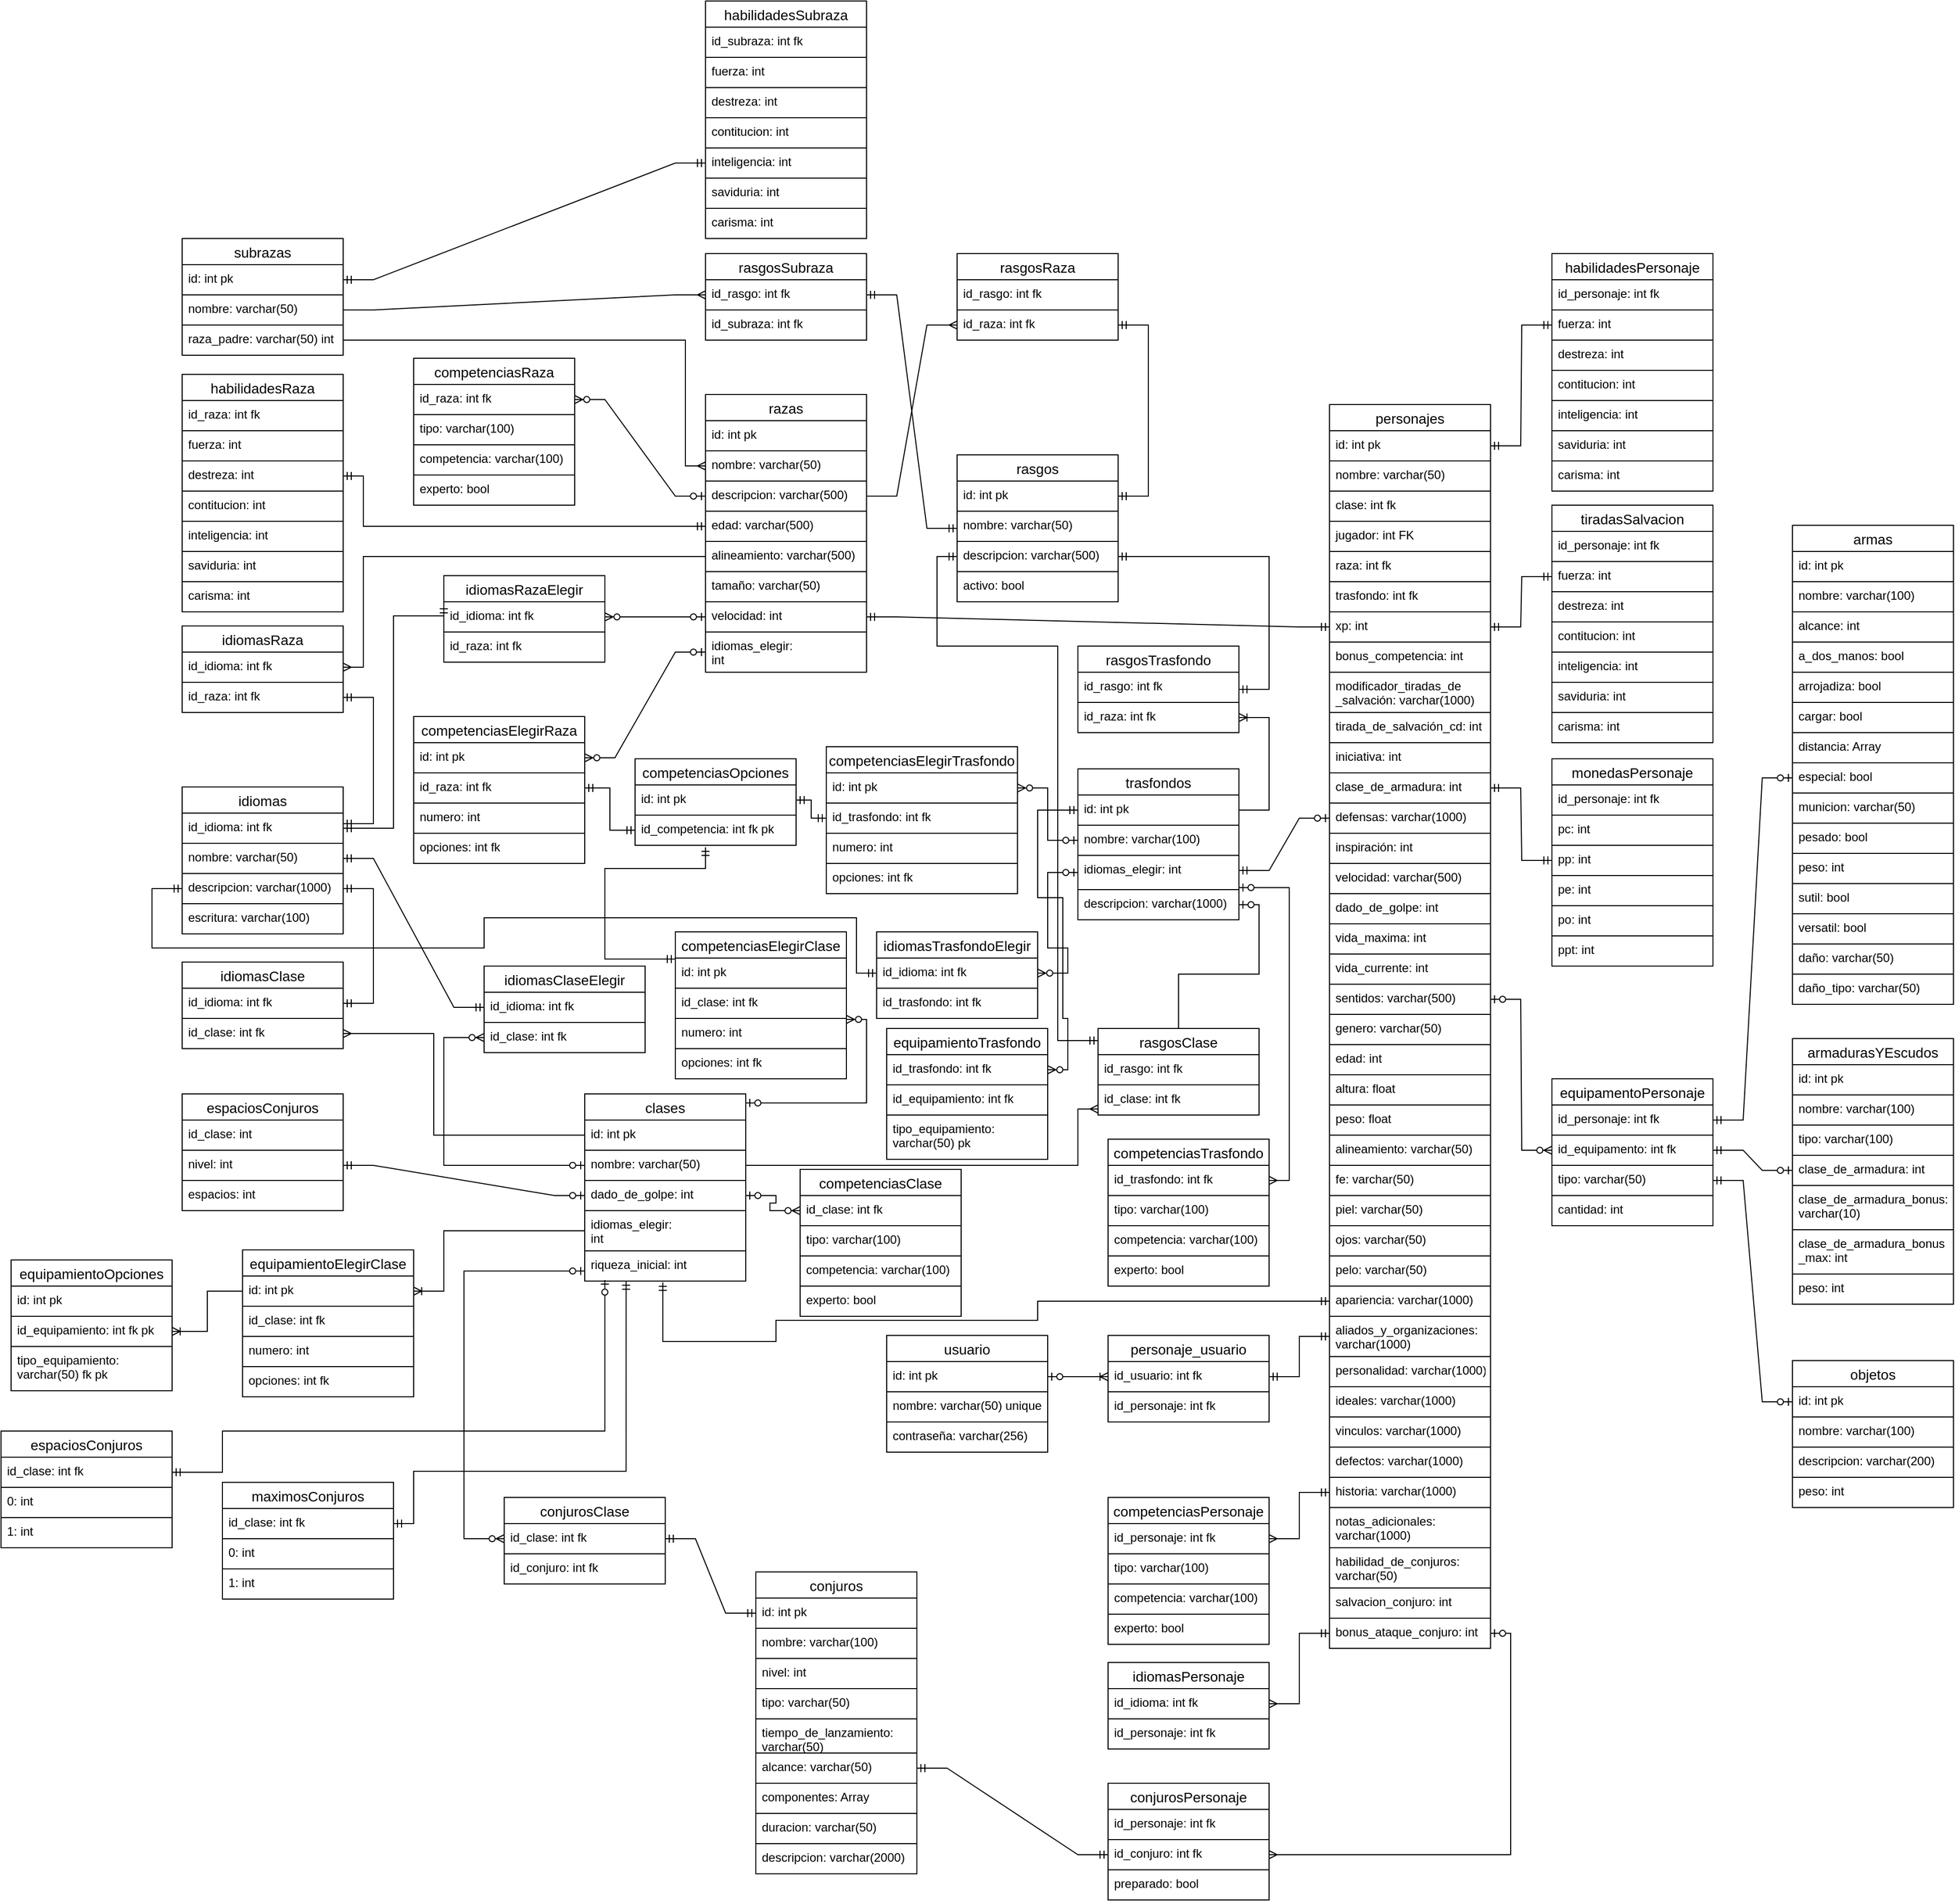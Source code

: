 <mxfile version="15.8.8" type="device"><diagram name="Page-1" id="G4pdPh_psTn9t6avNmym"><mxGraphModel dx="4890" dy="3275" grid="1" gridSize="10" guides="1" tooltips="1" connect="1" arrows="1" fold="1" page="1" pageScale="1" pageWidth="827" pageHeight="1169" math="0" shadow="0"><root><mxCell id="0"/><mxCell id="1" parent="0"/><mxCell id="If8NewAl8FRBs18UglZg-1" value="razas" style="swimlane;fontStyle=0;childLayout=stackLayout;horizontal=1;startSize=26;horizontalStack=0;resizeParent=1;resizeParentMax=0;resizeLast=0;collapsible=1;marginBottom=0;align=center;fontSize=14;" parent="1" vertex="1"><mxGeometry x="320" y="-110" width="160" height="276" as="geometry"/></mxCell><mxCell id="If8NewAl8FRBs18UglZg-2" value="id: int pk" style="text;strokeColor=default;fillColor=none;spacingLeft=4;spacingRight=4;overflow=hidden;rotatable=0;points=[[0,0.5],[1,0.5]];portConstraint=eastwest;fontSize=12;" parent="If8NewAl8FRBs18UglZg-1" vertex="1"><mxGeometry y="26" width="160" height="30" as="geometry"/></mxCell><mxCell id="If8NewAl8FRBs18UglZg-3" value="nombre: varchar(50)" style="text;strokeColor=default;fillColor=none;spacingLeft=4;spacingRight=4;overflow=hidden;rotatable=0;points=[[0,0.5],[1,0.5]];portConstraint=eastwest;fontSize=12;" parent="If8NewAl8FRBs18UglZg-1" vertex="1"><mxGeometry y="56" width="160" height="30" as="geometry"/></mxCell><mxCell id="If8NewAl8FRBs18UglZg-38" value="descripcion: varchar(500)" style="text;strokeColor=default;fillColor=none;spacingLeft=4;spacingRight=4;overflow=hidden;rotatable=0;points=[[0,0.5],[1,0.5]];portConstraint=eastwest;fontSize=12;" parent="If8NewAl8FRBs18UglZg-1" vertex="1"><mxGeometry y="86" width="160" height="30" as="geometry"/></mxCell><mxCell id="If8NewAl8FRBs18UglZg-7" value="edad: varchar(500)" style="text;strokeColor=default;fillColor=none;spacingLeft=4;spacingRight=4;overflow=hidden;rotatable=0;points=[[0,0.5],[1,0.5]];portConstraint=eastwest;fontSize=12;" parent="If8NewAl8FRBs18UglZg-1" vertex="1"><mxGeometry y="116" width="160" height="30" as="geometry"/></mxCell><mxCell id="If8NewAl8FRBs18UglZg-6" value="alineamiento: varchar(500)" style="text;strokeColor=default;fillColor=none;spacingLeft=4;spacingRight=4;overflow=hidden;rotatable=0;points=[[0,0.5],[1,0.5]];portConstraint=eastwest;fontSize=12;" parent="If8NewAl8FRBs18UglZg-1" vertex="1"><mxGeometry y="146" width="160" height="30" as="geometry"/></mxCell><mxCell id="If8NewAl8FRBs18UglZg-8" value="tamaño: varchar(50)" style="text;strokeColor=default;fillColor=none;spacingLeft=4;spacingRight=4;overflow=hidden;rotatable=0;points=[[0,0.5],[1,0.5]];portConstraint=eastwest;fontSize=12;" parent="If8NewAl8FRBs18UglZg-1" vertex="1"><mxGeometry y="176" width="160" height="30" as="geometry"/></mxCell><mxCell id="If8NewAl8FRBs18UglZg-4" value="velocidad: int" style="text;strokeColor=default;fillColor=none;spacingLeft=4;spacingRight=4;overflow=hidden;rotatable=0;points=[[0,0.5],[1,0.5]];portConstraint=eastwest;fontSize=12;" parent="If8NewAl8FRBs18UglZg-1" vertex="1"><mxGeometry y="206" width="160" height="30" as="geometry"/></mxCell><mxCell id="If8NewAl8FRBs18UglZg-13" value="idiomas_elegir: &#10;int" style="text;strokeColor=default;fillColor=none;spacingLeft=4;spacingRight=4;overflow=hidden;rotatable=0;points=[[0,0.5],[1,0.5]];portConstraint=eastwest;fontSize=12;" parent="If8NewAl8FRBs18UglZg-1" vertex="1"><mxGeometry y="236" width="160" height="40" as="geometry"/></mxCell><mxCell id="If8NewAl8FRBs18UglZg-19" value="subrazas" style="swimlane;fontStyle=0;childLayout=stackLayout;horizontal=1;startSize=26;horizontalStack=0;resizeParent=1;resizeParentMax=0;resizeLast=0;collapsible=1;marginBottom=0;align=center;fontSize=14;" parent="1" vertex="1"><mxGeometry x="-200" y="-265" width="160" height="116" as="geometry"/></mxCell><mxCell id="If8NewAl8FRBs18UglZg-20" value="id: int pk" style="text;strokeColor=default;fillColor=none;spacingLeft=4;spacingRight=4;overflow=hidden;rotatable=0;points=[[0,0.5],[1,0.5]];portConstraint=eastwest;fontSize=12;" parent="If8NewAl8FRBs18UglZg-19" vertex="1"><mxGeometry y="26" width="160" height="30" as="geometry"/></mxCell><mxCell id="If8NewAl8FRBs18UglZg-21" value="nombre: varchar(50)" style="text;strokeColor=default;fillColor=none;spacingLeft=4;spacingRight=4;overflow=hidden;rotatable=0;points=[[0,0.5],[1,0.5]];portConstraint=eastwest;fontSize=12;" parent="If8NewAl8FRBs18UglZg-19" vertex="1"><mxGeometry y="56" width="160" height="30" as="geometry"/></mxCell><mxCell id="If8NewAl8FRBs18UglZg-26" value="raza_padre: varchar(50) int" style="text;strokeColor=default;fillColor=none;spacingLeft=4;spacingRight=4;overflow=hidden;rotatable=0;points=[[0,0.5],[1,0.5]];portConstraint=eastwest;fontSize=12;align=left;" parent="If8NewAl8FRBs18UglZg-19" vertex="1"><mxGeometry y="86" width="160" height="30" as="geometry"/></mxCell><mxCell id="If8NewAl8FRBs18UglZg-27" value="clases" style="swimlane;fontStyle=0;childLayout=stackLayout;horizontal=1;startSize=26;horizontalStack=0;resizeParent=1;resizeParentMax=0;resizeLast=0;collapsible=1;marginBottom=0;align=center;fontSize=14;" parent="1" vertex="1"><mxGeometry x="200" y="585" width="160" height="186" as="geometry"/></mxCell><mxCell id="GCd53xPFGP4qzqp_tOeg-17" value="id: int pk" style="text;strokeColor=default;fillColor=none;spacingLeft=4;spacingRight=4;overflow=hidden;rotatable=0;points=[[0,0.5],[1,0.5]];portConstraint=eastwest;fontSize=12;" parent="If8NewAl8FRBs18UglZg-27" vertex="1"><mxGeometry y="26" width="160" height="30" as="geometry"/></mxCell><mxCell id="If8NewAl8FRBs18UglZg-29" value="nombre: varchar(50)" style="text;strokeColor=default;fillColor=none;spacingLeft=4;spacingRight=4;overflow=hidden;rotatable=0;points=[[0,0.5],[1,0.5]];portConstraint=eastwest;fontSize=12;" parent="If8NewAl8FRBs18UglZg-27" vertex="1"><mxGeometry y="56" width="160" height="30" as="geometry"/></mxCell><mxCell id="If8NewAl8FRBs18UglZg-30" value="dado_de_golpe: int" style="text;strokeColor=default;fillColor=none;spacingLeft=4;spacingRight=4;overflow=hidden;rotatable=0;points=[[0,0.5],[1,0.5]];portConstraint=eastwest;fontSize=12;" parent="If8NewAl8FRBs18UglZg-27" vertex="1"><mxGeometry y="86" width="160" height="30" as="geometry"/></mxCell><mxCell id="If8NewAl8FRBs18UglZg-36" value="idiomas_elegir: &#10;int" style="text;strokeColor=default;fillColor=none;spacingLeft=4;spacingRight=4;overflow=hidden;rotatable=0;points=[[0,0.5],[1,0.5]];portConstraint=eastwest;fontSize=12;" parent="If8NewAl8FRBs18UglZg-27" vertex="1"><mxGeometry y="116" width="160" height="40" as="geometry"/></mxCell><mxCell id="Qr7fPHgr9d3gVchQjKr9-35" value="riqueza_inicial: int " style="text;strokeColor=default;fillColor=none;spacingLeft=4;spacingRight=4;overflow=hidden;rotatable=0;points=[[0,0.5],[1,0.5]];portConstraint=eastwest;fontSize=12;align=left;" parent="If8NewAl8FRBs18UglZg-27" vertex="1"><mxGeometry y="156" width="160" height="30" as="geometry"/></mxCell><mxCell id="If8NewAl8FRBs18UglZg-39" value="rasgos" style="swimlane;fontStyle=0;childLayout=stackLayout;horizontal=1;startSize=26;horizontalStack=0;resizeParent=1;resizeParentMax=0;resizeLast=0;collapsible=1;marginBottom=0;align=center;fontSize=14;" parent="1" vertex="1"><mxGeometry x="570" y="-50" width="160" height="146" as="geometry"/></mxCell><mxCell id="If8NewAl8FRBs18UglZg-43" value="id: int pk" style="text;strokeColor=default;fillColor=none;spacingLeft=4;spacingRight=4;overflow=hidden;rotatable=0;points=[[0,0.5],[1,0.5]];portConstraint=eastwest;fontSize=12;" parent="If8NewAl8FRBs18UglZg-39" vertex="1"><mxGeometry y="26" width="160" height="30" as="geometry"/></mxCell><mxCell id="If8NewAl8FRBs18UglZg-44" value="nombre: varchar(50)" style="text;strokeColor=default;fillColor=none;spacingLeft=4;spacingRight=4;overflow=hidden;rotatable=0;points=[[0,0.5],[1,0.5]];portConstraint=eastwest;fontSize=12;" parent="If8NewAl8FRBs18UglZg-39" vertex="1"><mxGeometry y="56" width="160" height="30" as="geometry"/></mxCell><mxCell id="If8NewAl8FRBs18UglZg-45" value="descripcion: varchar(500)" style="text;strokeColor=default;fillColor=none;spacingLeft=4;spacingRight=4;overflow=hidden;rotatable=0;points=[[0,0.5],[1,0.5]];portConstraint=eastwest;fontSize=12;" parent="If8NewAl8FRBs18UglZg-39" vertex="1"><mxGeometry y="86" width="160" height="30" as="geometry"/></mxCell><mxCell id="nv-8C6GXt8SCjg3WMr-L-6" value="activo: bool" style="text;strokeColor=default;fillColor=none;spacingLeft=4;spacingRight=4;overflow=hidden;rotatable=0;points=[[0,0.5],[1,0.5]];portConstraint=eastwest;fontSize=12;" parent="If8NewAl8FRBs18UglZg-39" vertex="1"><mxGeometry y="116" width="160" height="30" as="geometry"/></mxCell><mxCell id="If8NewAl8FRBs18UglZg-60" value="personajes" style="swimlane;fontStyle=0;childLayout=stackLayout;horizontal=1;startSize=26;horizontalStack=0;resizeParent=1;resizeParentMax=0;resizeLast=0;collapsible=1;marginBottom=0;align=center;fontSize=14;" parent="1" vertex="1"><mxGeometry x="940" y="-100" width="160" height="1236" as="geometry"/></mxCell><mxCell id="If8NewAl8FRBs18UglZg-61" value="id: int pk" style="text;strokeColor=default;fillColor=none;spacingLeft=4;spacingRight=4;overflow=hidden;rotatable=0;points=[[0,0.5],[1,0.5]];portConstraint=eastwest;fontSize=12;" parent="If8NewAl8FRBs18UglZg-60" vertex="1"><mxGeometry y="26" width="160" height="30" as="geometry"/></mxCell><mxCell id="If8NewAl8FRBs18UglZg-62" value="nombre: varchar(50)" style="text;strokeColor=default;fillColor=none;spacingLeft=4;spacingRight=4;overflow=hidden;rotatable=0;points=[[0,0.5],[1,0.5]];portConstraint=eastwest;fontSize=12;" parent="If8NewAl8FRBs18UglZg-60" vertex="1"><mxGeometry y="56" width="160" height="30" as="geometry"/></mxCell><mxCell id="nv-8C6GXt8SCjg3WMr-L-3" value="clase: int fk" style="text;strokeColor=default;fillColor=none;spacingLeft=4;spacingRight=4;overflow=hidden;rotatable=0;points=[[0,0.5],[1,0.5]];portConstraint=eastwest;fontSize=12;" parent="If8NewAl8FRBs18UglZg-60" vertex="1"><mxGeometry y="86" width="160" height="30" as="geometry"/></mxCell><mxCell id="If8NewAl8FRBs18UglZg-83" value="jugador: int FK" style="text;strokeColor=default;fillColor=none;spacingLeft=4;spacingRight=4;overflow=hidden;rotatable=0;points=[[0,0.5],[1,0.5]];portConstraint=eastwest;fontSize=12;" parent="If8NewAl8FRBs18UglZg-60" vertex="1"><mxGeometry y="116" width="160" height="30" as="geometry"/></mxCell><mxCell id="If8NewAl8FRBs18UglZg-84" value="raza: int fk" style="text;strokeColor=default;fillColor=none;spacingLeft=4;spacingRight=4;overflow=hidden;rotatable=0;points=[[0,0.5],[1,0.5]];portConstraint=eastwest;fontSize=12;" parent="If8NewAl8FRBs18UglZg-60" vertex="1"><mxGeometry y="146" width="160" height="30" as="geometry"/></mxCell><mxCell id="If8NewAl8FRBs18UglZg-85" value="trasfondo: int fk" style="text;strokeColor=default;fillColor=none;spacingLeft=4;spacingRight=4;overflow=hidden;rotatable=0;points=[[0,0.5],[1,0.5]];portConstraint=eastwest;fontSize=12;" parent="If8NewAl8FRBs18UglZg-60" vertex="1"><mxGeometry y="176" width="160" height="30" as="geometry"/></mxCell><mxCell id="nv-8C6GXt8SCjg3WMr-L-4" value="xp: int" style="text;strokeColor=default;fillColor=none;spacingLeft=4;spacingRight=4;overflow=hidden;rotatable=0;points=[[0,0.5],[1,0.5]];portConstraint=eastwest;fontSize=12;" parent="If8NewAl8FRBs18UglZg-60" vertex="1"><mxGeometry y="206" width="160" height="30" as="geometry"/></mxCell><mxCell id="If8NewAl8FRBs18UglZg-76" value="bonus_competencia: int" style="text;strokeColor=default;fillColor=none;spacingLeft=4;spacingRight=4;overflow=hidden;rotatable=0;points=[[0,0.5],[1,0.5]];portConstraint=eastwest;fontSize=12;" parent="If8NewAl8FRBs18UglZg-60" vertex="1"><mxGeometry y="236" width="160" height="30" as="geometry"/></mxCell><mxCell id="nv-8C6GXt8SCjg3WMr-L-5" value="modificador_tiradas_de&#10;_salvación: varchar(1000)" style="text;strokeColor=default;fillColor=none;spacingLeft=4;spacingRight=4;overflow=hidden;rotatable=0;points=[[0,0.5],[1,0.5]];portConstraint=eastwest;fontSize=12;" parent="If8NewAl8FRBs18UglZg-60" vertex="1"><mxGeometry y="266" width="160" height="40" as="geometry"/></mxCell><mxCell id="If8NewAl8FRBs18UglZg-92" value="tirada_de_salvación_cd: int" style="text;strokeColor=default;fillColor=none;spacingLeft=4;spacingRight=4;overflow=hidden;rotatable=0;points=[[0,0.5],[1,0.5]];portConstraint=eastwest;fontSize=12;" parent="If8NewAl8FRBs18UglZg-60" vertex="1"><mxGeometry y="306" width="160" height="30" as="geometry"/></mxCell><mxCell id="If8NewAl8FRBs18UglZg-90" value="iniciativa: int" style="text;strokeColor=default;fillColor=none;spacingLeft=4;spacingRight=4;overflow=hidden;rotatable=0;points=[[0,0.5],[1,0.5]];portConstraint=eastwest;fontSize=12;" parent="If8NewAl8FRBs18UglZg-60" vertex="1"><mxGeometry y="336" width="160" height="30" as="geometry"/></mxCell><mxCell id="If8NewAl8FRBs18UglZg-91" value="clase_de_armadura: int" style="text;strokeColor=default;fillColor=none;spacingLeft=4;spacingRight=4;overflow=hidden;rotatable=0;points=[[0,0.5],[1,0.5]];portConstraint=eastwest;fontSize=12;" parent="If8NewAl8FRBs18UglZg-60" vertex="1"><mxGeometry y="366" width="160" height="30" as="geometry"/></mxCell><mxCell id="If8NewAl8FRBs18UglZg-82" value="defensas: varchar(1000)" style="text;strokeColor=default;fillColor=none;spacingLeft=4;spacingRight=4;overflow=hidden;rotatable=0;points=[[0,0.5],[1,0.5]];portConstraint=eastwest;fontSize=12;" parent="If8NewAl8FRBs18UglZg-60" vertex="1"><mxGeometry y="396" width="160" height="30" as="geometry"/></mxCell><mxCell id="If8NewAl8FRBs18UglZg-78" value="inspiración: int" style="text;strokeColor=default;fillColor=none;spacingLeft=4;spacingRight=4;overflow=hidden;rotatable=0;points=[[0,0.5],[1,0.5]];portConstraint=eastwest;fontSize=12;" parent="If8NewAl8FRBs18UglZg-60" vertex="1"><mxGeometry y="426" width="160" height="30" as="geometry"/></mxCell><mxCell id="If8NewAl8FRBs18UglZg-77" value="velocidad: varchar(500)" style="text;strokeColor=default;fillColor=none;spacingLeft=4;spacingRight=4;overflow=hidden;rotatable=0;points=[[0,0.5],[1,0.5]];portConstraint=eastwest;fontSize=12;" parent="If8NewAl8FRBs18UglZg-60" vertex="1"><mxGeometry y="456" width="160" height="30" as="geometry"/></mxCell><mxCell id="If8NewAl8FRBs18UglZg-81" value="dado_de_golpe: int" style="text;strokeColor=default;fillColor=none;spacingLeft=4;spacingRight=4;overflow=hidden;rotatable=0;points=[[0,0.5],[1,0.5]];portConstraint=eastwest;fontSize=12;" parent="If8NewAl8FRBs18UglZg-60" vertex="1"><mxGeometry y="486" width="160" height="30" as="geometry"/></mxCell><mxCell id="If8NewAl8FRBs18UglZg-79" value="vida_maxima: int" style="text;strokeColor=default;fillColor=none;spacingLeft=4;spacingRight=4;overflow=hidden;rotatable=0;points=[[0,0.5],[1,0.5]];portConstraint=eastwest;fontSize=12;" parent="If8NewAl8FRBs18UglZg-60" vertex="1"><mxGeometry y="516" width="160" height="30" as="geometry"/></mxCell><mxCell id="If8NewAl8FRBs18UglZg-80" value="vida_currente: int" style="text;strokeColor=default;fillColor=none;spacingLeft=4;spacingRight=4;overflow=hidden;rotatable=0;points=[[0,0.5],[1,0.5]];portConstraint=eastwest;fontSize=12;" parent="If8NewAl8FRBs18UglZg-60" vertex="1"><mxGeometry y="546" width="160" height="30" as="geometry"/></mxCell><mxCell id="If8NewAl8FRBs18UglZg-97" value="sentidos: varchar(500)" style="text;strokeColor=default;fillColor=none;spacingLeft=4;spacingRight=4;overflow=hidden;rotatable=0;points=[[0,0.5],[1,0.5]];portConstraint=eastwest;fontSize=12;" parent="If8NewAl8FRBs18UglZg-60" vertex="1"><mxGeometry y="576" width="160" height="30" as="geometry"/></mxCell><mxCell id="If8NewAl8FRBs18UglZg-115" value="genero: varchar(50)" style="text;strokeColor=default;fillColor=none;spacingLeft=4;spacingRight=4;overflow=hidden;rotatable=0;points=[[0,0.5],[1,0.5]];portConstraint=eastwest;fontSize=12;" parent="If8NewAl8FRBs18UglZg-60" vertex="1"><mxGeometry y="606" width="160" height="30" as="geometry"/></mxCell><mxCell id="If8NewAl8FRBs18UglZg-116" value="edad: int" style="text;strokeColor=default;fillColor=none;spacingLeft=4;spacingRight=4;overflow=hidden;rotatable=0;points=[[0,0.5],[1,0.5]];portConstraint=eastwest;fontSize=12;" parent="If8NewAl8FRBs18UglZg-60" vertex="1"><mxGeometry y="636" width="160" height="30" as="geometry"/></mxCell><mxCell id="If8NewAl8FRBs18UglZg-122" value="altura: float" style="text;strokeColor=default;fillColor=none;spacingLeft=4;spacingRight=4;overflow=hidden;rotatable=0;points=[[0,0.5],[1,0.5]];portConstraint=eastwest;fontSize=12;" parent="If8NewAl8FRBs18UglZg-60" vertex="1"><mxGeometry y="666" width="160" height="30" as="geometry"/></mxCell><mxCell id="If8NewAl8FRBs18UglZg-120" value="peso: float" style="text;strokeColor=default;fillColor=none;spacingLeft=4;spacingRight=4;overflow=hidden;rotatable=0;points=[[0,0.5],[1,0.5]];portConstraint=eastwest;fontSize=12;" parent="If8NewAl8FRBs18UglZg-60" vertex="1"><mxGeometry y="696" width="160" height="30" as="geometry"/></mxCell><mxCell id="If8NewAl8FRBs18UglZg-125" value="alineamiento: varchar(50)" style="text;strokeColor=default;fillColor=none;spacingLeft=4;spacingRight=4;overflow=hidden;rotatable=0;points=[[0,0.5],[1,0.5]];portConstraint=eastwest;fontSize=12;" parent="If8NewAl8FRBs18UglZg-60" vertex="1"><mxGeometry y="726" width="160" height="30" as="geometry"/></mxCell><mxCell id="If8NewAl8FRBs18UglZg-124" value="fe: varchar(50)" style="text;strokeColor=default;fillColor=none;spacingLeft=4;spacingRight=4;overflow=hidden;rotatable=0;points=[[0,0.5],[1,0.5]];portConstraint=eastwest;fontSize=12;" parent="If8NewAl8FRBs18UglZg-60" vertex="1"><mxGeometry y="756" width="160" height="30" as="geometry"/></mxCell><mxCell id="If8NewAl8FRBs18UglZg-126" value="piel: varchar(50)" style="text;strokeColor=default;fillColor=none;spacingLeft=4;spacingRight=4;overflow=hidden;rotatable=0;points=[[0,0.5],[1,0.5]];portConstraint=eastwest;fontSize=12;" parent="If8NewAl8FRBs18UglZg-60" vertex="1"><mxGeometry y="786" width="160" height="30" as="geometry"/></mxCell><mxCell id="If8NewAl8FRBs18UglZg-128" value="ojos: varchar(50)" style="text;strokeColor=default;fillColor=none;spacingLeft=4;spacingRight=4;overflow=hidden;rotatable=0;points=[[0,0.5],[1,0.5]];portConstraint=eastwest;fontSize=12;" parent="If8NewAl8FRBs18UglZg-60" vertex="1"><mxGeometry y="816" width="160" height="30" as="geometry"/></mxCell><mxCell id="If8NewAl8FRBs18UglZg-127" value="pelo: varchar(50)" style="text;strokeColor=default;fillColor=none;spacingLeft=4;spacingRight=4;overflow=hidden;rotatable=0;points=[[0,0.5],[1,0.5]];portConstraint=eastwest;fontSize=12;" parent="If8NewAl8FRBs18UglZg-60" vertex="1"><mxGeometry y="846" width="160" height="30" as="geometry"/></mxCell><mxCell id="Qr7fPHgr9d3gVchQjKr9-46" value="apariencia: varchar(1000)" style="text;strokeColor=default;fillColor=none;spacingLeft=4;spacingRight=4;overflow=hidden;rotatable=0;points=[[0,0.5],[1,0.5]];portConstraint=eastwest;fontSize=12;" parent="If8NewAl8FRBs18UglZg-60" vertex="1"><mxGeometry y="876" width="160" height="30" as="geometry"/></mxCell><mxCell id="Qr7fPHgr9d3gVchQjKr9-47" value="aliados_y_organizaciones: &#10;varchar(1000)" style="text;strokeColor=default;fillColor=none;spacingLeft=4;spacingRight=4;overflow=hidden;rotatable=0;points=[[0,0.5],[1,0.5]];portConstraint=eastwest;fontSize=12;" parent="If8NewAl8FRBs18UglZg-60" vertex="1"><mxGeometry y="906" width="160" height="40" as="geometry"/></mxCell><mxCell id="Qr7fPHgr9d3gVchQjKr9-48" value="personalidad: varchar(1000)" style="text;strokeColor=default;fillColor=none;spacingLeft=4;spacingRight=4;overflow=hidden;rotatable=0;points=[[0,0.5],[1,0.5]];portConstraint=eastwest;fontSize=12;" parent="If8NewAl8FRBs18UglZg-60" vertex="1"><mxGeometry y="946" width="160" height="30" as="geometry"/></mxCell><mxCell id="Qr7fPHgr9d3gVchQjKr9-49" value="ideales: varchar(1000)" style="text;strokeColor=default;fillColor=none;spacingLeft=4;spacingRight=4;overflow=hidden;rotatable=0;points=[[0,0.5],[1,0.5]];portConstraint=eastwest;fontSize=12;" parent="If8NewAl8FRBs18UglZg-60" vertex="1"><mxGeometry y="976" width="160" height="30" as="geometry"/></mxCell><mxCell id="Qr7fPHgr9d3gVchQjKr9-50" value="vinculos: varchar(1000)" style="text;strokeColor=default;fillColor=none;spacingLeft=4;spacingRight=4;overflow=hidden;rotatable=0;points=[[0,0.5],[1,0.5]];portConstraint=eastwest;fontSize=12;" parent="If8NewAl8FRBs18UglZg-60" vertex="1"><mxGeometry y="1006" width="160" height="30" as="geometry"/></mxCell><mxCell id="Qr7fPHgr9d3gVchQjKr9-51" value="defectos: varchar(1000)" style="text;strokeColor=default;fillColor=none;spacingLeft=4;spacingRight=4;overflow=hidden;rotatable=0;points=[[0,0.5],[1,0.5]];portConstraint=eastwest;fontSize=12;" parent="If8NewAl8FRBs18UglZg-60" vertex="1"><mxGeometry y="1036" width="160" height="30" as="geometry"/></mxCell><mxCell id="Qr7fPHgr9d3gVchQjKr9-52" value="historia: varchar(1000)" style="text;strokeColor=default;fillColor=none;spacingLeft=4;spacingRight=4;overflow=hidden;rotatable=0;points=[[0,0.5],[1,0.5]];portConstraint=eastwest;fontSize=12;" parent="If8NewAl8FRBs18UglZg-60" vertex="1"><mxGeometry y="1066" width="160" height="30" as="geometry"/></mxCell><mxCell id="Qr7fPHgr9d3gVchQjKr9-53" value="notas_adicionales: &#10;varchar(1000)" style="text;strokeColor=default;fillColor=none;spacingLeft=4;spacingRight=4;overflow=hidden;rotatable=0;points=[[0,0.5],[1,0.5]];portConstraint=eastwest;fontSize=12;" parent="If8NewAl8FRBs18UglZg-60" vertex="1"><mxGeometry y="1096" width="160" height="40" as="geometry"/></mxCell><mxCell id="Qr7fPHgr9d3gVchQjKr9-56" value="habilidad_de_conjuros: &#10;varchar(50)" style="text;strokeColor=default;fillColor=none;spacingLeft=4;spacingRight=4;overflow=hidden;rotatable=0;points=[[0,0.5],[1,0.5]];portConstraint=eastwest;fontSize=12;" parent="If8NewAl8FRBs18UglZg-60" vertex="1"><mxGeometry y="1136" width="160" height="40" as="geometry"/></mxCell><mxCell id="Qr7fPHgr9d3gVchQjKr9-57" value="salvacion_conjuro: int" style="text;strokeColor=default;fillColor=none;spacingLeft=4;spacingRight=4;overflow=hidden;rotatable=0;points=[[0,0.5],[1,0.5]];portConstraint=eastwest;fontSize=12;" parent="If8NewAl8FRBs18UglZg-60" vertex="1"><mxGeometry y="1176" width="160" height="30" as="geometry"/></mxCell><mxCell id="Qr7fPHgr9d3gVchQjKr9-58" value="bonus_ataque_conjuro: int" style="text;strokeColor=default;fillColor=none;spacingLeft=4;spacingRight=4;overflow=hidden;rotatable=0;points=[[0,0.5],[1,0.5]];portConstraint=eastwest;fontSize=12;" parent="If8NewAl8FRBs18UglZg-60" vertex="1"><mxGeometry y="1206" width="160" height="30" as="geometry"/></mxCell><mxCell id="If8NewAl8FRBs18UglZg-105" value="armas" style="swimlane;fontStyle=0;childLayout=stackLayout;horizontal=1;startSize=26;horizontalStack=0;resizeParent=1;resizeParentMax=0;resizeLast=0;collapsible=1;marginBottom=0;align=center;fontSize=14;" parent="1" vertex="1"><mxGeometry x="1400" y="20" width="160" height="476" as="geometry"/></mxCell><mxCell id="GCd53xPFGP4qzqp_tOeg-16" value="id: int pk" style="text;strokeColor=default;fillColor=none;spacingLeft=4;spacingRight=4;overflow=hidden;rotatable=0;points=[[0,0.5],[1,0.5]];portConstraint=eastwest;fontSize=12;" parent="If8NewAl8FRBs18UglZg-105" vertex="1"><mxGeometry y="26" width="160" height="30" as="geometry"/></mxCell><mxCell id="If8NewAl8FRBs18UglZg-106" value="nombre: varchar(100)" style="text;strokeColor=default;fillColor=none;spacingLeft=4;spacingRight=4;overflow=hidden;rotatable=0;points=[[0,0.5],[1,0.5]];portConstraint=eastwest;fontSize=12;" parent="If8NewAl8FRBs18UglZg-105" vertex="1"><mxGeometry y="56" width="160" height="30" as="geometry"/></mxCell><mxCell id="If8NewAl8FRBs18UglZg-107" value="alcance: int" style="text;strokeColor=default;fillColor=none;spacingLeft=4;spacingRight=4;overflow=hidden;rotatable=0;points=[[0,0.5],[1,0.5]];portConstraint=eastwest;fontSize=12;" parent="If8NewAl8FRBs18UglZg-105" vertex="1"><mxGeometry y="86" width="160" height="30" as="geometry"/></mxCell><mxCell id="If8NewAl8FRBs18UglZg-108" value="a_dos_manos: bool" style="text;strokeColor=default;fillColor=none;spacingLeft=4;spacingRight=4;overflow=hidden;rotatable=0;points=[[0,0.5],[1,0.5]];portConstraint=eastwest;fontSize=12;" parent="If8NewAl8FRBs18UglZg-105" vertex="1"><mxGeometry y="116" width="160" height="30" as="geometry"/></mxCell><mxCell id="Qr7fPHgr9d3gVchQjKr9-39" value="arrojadiza: bool" style="text;strokeColor=default;fillColor=none;spacingLeft=4;spacingRight=4;overflow=hidden;rotatable=0;points=[[0,0.5],[1,0.5]];portConstraint=eastwest;fontSize=12;" parent="If8NewAl8FRBs18UglZg-105" vertex="1"><mxGeometry y="146" width="160" height="30" as="geometry"/></mxCell><mxCell id="Qr7fPHgr9d3gVchQjKr9-38" value="cargar: bool" style="text;strokeColor=default;fillColor=none;spacingLeft=4;spacingRight=4;overflow=hidden;rotatable=0;points=[[0,0.5],[1,0.5]];portConstraint=eastwest;fontSize=12;" parent="If8NewAl8FRBs18UglZg-105" vertex="1"><mxGeometry y="176" width="160" height="30" as="geometry"/></mxCell><mxCell id="Qr7fPHgr9d3gVchQjKr9-37" value="distancia: Array" style="text;strokeColor=default;fillColor=none;spacingLeft=4;spacingRight=4;overflow=hidden;rotatable=0;points=[[0,0.5],[1,0.5]];portConstraint=eastwest;fontSize=12;" parent="If8NewAl8FRBs18UglZg-105" vertex="1"><mxGeometry y="206" width="160" height="30" as="geometry"/></mxCell><mxCell id="Qr7fPHgr9d3gVchQjKr9-40" value="especial: bool" style="text;strokeColor=default;fillColor=none;spacingLeft=4;spacingRight=4;overflow=hidden;rotatable=0;points=[[0,0.5],[1,0.5]];portConstraint=eastwest;fontSize=12;" parent="If8NewAl8FRBs18UglZg-105" vertex="1"><mxGeometry y="236" width="160" height="30" as="geometry"/></mxCell><mxCell id="Qr7fPHgr9d3gVchQjKr9-41" value="municion: varchar(50)" style="text;strokeColor=default;fillColor=none;spacingLeft=4;spacingRight=4;overflow=hidden;rotatable=0;points=[[0,0.5],[1,0.5]];portConstraint=eastwest;fontSize=12;" parent="If8NewAl8FRBs18UglZg-105" vertex="1"><mxGeometry y="266" width="160" height="30" as="geometry"/></mxCell><mxCell id="Qr7fPHgr9d3gVchQjKr9-42" value="pesado: bool" style="text;strokeColor=default;fillColor=none;spacingLeft=4;spacingRight=4;overflow=hidden;rotatable=0;points=[[0,0.5],[1,0.5]];portConstraint=eastwest;fontSize=12;" parent="If8NewAl8FRBs18UglZg-105" vertex="1"><mxGeometry y="296" width="160" height="30" as="geometry"/></mxCell><mxCell id="nv-8C6GXt8SCjg3WMr-L-29" value="peso: int" style="text;strokeColor=default;fillColor=none;spacingLeft=4;spacingRight=4;overflow=hidden;rotatable=0;points=[[0,0.5],[1,0.5]];portConstraint=eastwest;fontSize=12;" parent="If8NewAl8FRBs18UglZg-105" vertex="1"><mxGeometry y="326" width="160" height="30" as="geometry"/></mxCell><mxCell id="Qr7fPHgr9d3gVchQjKr9-43" value="sutil: bool" style="text;strokeColor=default;fillColor=none;spacingLeft=4;spacingRight=4;overflow=hidden;rotatable=0;points=[[0,0.5],[1,0.5]];portConstraint=eastwest;fontSize=12;" parent="If8NewAl8FRBs18UglZg-105" vertex="1"><mxGeometry y="356" width="160" height="30" as="geometry"/></mxCell><mxCell id="Qr7fPHgr9d3gVchQjKr9-44" value="versatil: bool" style="text;strokeColor=default;fillColor=none;spacingLeft=4;spacingRight=4;overflow=hidden;rotatable=0;points=[[0,0.5],[1,0.5]];portConstraint=eastwest;fontSize=12;" parent="If8NewAl8FRBs18UglZg-105" vertex="1"><mxGeometry y="386" width="160" height="30" as="geometry"/></mxCell><mxCell id="GCd53xPFGP4qzqp_tOeg-79" value="daño: varchar(50)" style="text;strokeColor=default;fillColor=none;spacingLeft=4;spacingRight=4;overflow=hidden;rotatable=0;points=[[0,0.5],[1,0.5]];portConstraint=eastwest;fontSize=12;" parent="If8NewAl8FRBs18UglZg-105" vertex="1"><mxGeometry y="416" width="160" height="30" as="geometry"/></mxCell><mxCell id="Qr7fPHgr9d3gVchQjKr9-59" value="daño_tipo: varchar(50)" style="text;strokeColor=default;fillColor=none;spacingLeft=4;spacingRight=4;overflow=hidden;rotatable=0;points=[[0,0.5],[1,0.5]];portConstraint=eastwest;fontSize=12;" parent="If8NewAl8FRBs18UglZg-105" vertex="1"><mxGeometry y="446" width="160" height="30" as="geometry"/></mxCell><mxCell id="Qr7fPHgr9d3gVchQjKr9-25" value="trasfondos" style="swimlane;fontStyle=0;childLayout=stackLayout;horizontal=1;startSize=26;horizontalStack=0;resizeParent=1;resizeParentMax=0;resizeLast=0;collapsible=1;marginBottom=0;align=center;fontSize=14;" parent="1" vertex="1"><mxGeometry x="690" y="262" width="160" height="150" as="geometry"/></mxCell><mxCell id="GCd53xPFGP4qzqp_tOeg-15" value="id: int pk" style="text;strokeColor=default;fillColor=none;spacingLeft=4;spacingRight=4;overflow=hidden;rotatable=0;points=[[0,0.5],[1,0.5]];portConstraint=eastwest;fontSize=12;" parent="Qr7fPHgr9d3gVchQjKr9-25" vertex="1"><mxGeometry y="26" width="160" height="30" as="geometry"/></mxCell><mxCell id="Qr7fPHgr9d3gVchQjKr9-26" value="nombre: varchar(100)" style="text;strokeColor=default;fillColor=none;spacingLeft=4;spacingRight=4;overflow=hidden;rotatable=0;points=[[0,0.5],[1,0.5]];portConstraint=eastwest;fontSize=12;" parent="Qr7fPHgr9d3gVchQjKr9-25" vertex="1"><mxGeometry y="56" width="160" height="30" as="geometry"/></mxCell><mxCell id="Qr7fPHgr9d3gVchQjKr9-29" value="idiomas_elegir: int" style="text;strokeColor=default;fillColor=none;spacingLeft=4;spacingRight=4;overflow=hidden;rotatable=0;points=[[0,0.5],[1,0.5]];portConstraint=eastwest;fontSize=12;" parent="Qr7fPHgr9d3gVchQjKr9-25" vertex="1"><mxGeometry y="86" width="160" height="34" as="geometry"/></mxCell><mxCell id="nv-8C6GXt8SCjg3WMr-L-7" value="descripcion: varchar(1000)" style="text;strokeColor=default;fillColor=none;spacingLeft=4;spacingRight=4;overflow=hidden;rotatable=0;points=[[0,0.5],[1,0.5]];portConstraint=eastwest;fontSize=12;" parent="Qr7fPHgr9d3gVchQjKr9-25" vertex="1"><mxGeometry y="120" width="160" height="30" as="geometry"/></mxCell><mxCell id="nv-8C6GXt8SCjg3WMr-L-9" value="armadurasYEscudos" style="swimlane;fontStyle=0;childLayout=stackLayout;horizontal=1;startSize=26;horizontalStack=0;resizeParent=1;resizeParentMax=0;resizeLast=0;collapsible=1;marginBottom=0;align=center;fontSize=14;" parent="1" vertex="1"><mxGeometry x="1400" y="530" width="160" height="264" as="geometry"/></mxCell><mxCell id="GCd53xPFGP4qzqp_tOeg-18" value="id: int pk" style="text;strokeColor=default;fillColor=none;spacingLeft=4;spacingRight=4;overflow=hidden;rotatable=0;points=[[0,0.5],[1,0.5]];portConstraint=eastwest;fontSize=12;" parent="nv-8C6GXt8SCjg3WMr-L-9" vertex="1"><mxGeometry y="26" width="160" height="30" as="geometry"/></mxCell><mxCell id="nv-8C6GXt8SCjg3WMr-L-10" value="nombre: varchar(100)" style="text;strokeColor=default;fillColor=none;spacingLeft=4;spacingRight=4;overflow=hidden;rotatable=0;points=[[0,0.5],[1,0.5]];portConstraint=eastwest;fontSize=12;" parent="nv-8C6GXt8SCjg3WMr-L-9" vertex="1"><mxGeometry y="56" width="160" height="30" as="geometry"/></mxCell><mxCell id="nv-8C6GXt8SCjg3WMr-L-24" value="tipo: varchar(100)" style="text;strokeColor=default;fillColor=none;spacingLeft=4;spacingRight=4;overflow=hidden;rotatable=0;points=[[0,0.5],[1,0.5]];portConstraint=eastwest;fontSize=12;" parent="nv-8C6GXt8SCjg3WMr-L-9" vertex="1"><mxGeometry y="86" width="160" height="30" as="geometry"/></mxCell><mxCell id="nv-8C6GXt8SCjg3WMr-L-25" value="clase_de_armadura: int" style="text;strokeColor=default;fillColor=none;spacingLeft=4;spacingRight=4;overflow=hidden;rotatable=0;points=[[0,0.5],[1,0.5]];portConstraint=eastwest;fontSize=12;" parent="nv-8C6GXt8SCjg3WMr-L-9" vertex="1"><mxGeometry y="116" width="160" height="30" as="geometry"/></mxCell><mxCell id="nv-8C6GXt8SCjg3WMr-L-26" value="clase_de_armadura_bonus: &#10;varchar(10)" style="text;strokeColor=default;fillColor=none;spacingLeft=4;spacingRight=4;overflow=hidden;rotatable=0;points=[[0,0.5],[1,0.5]];portConstraint=eastwest;fontSize=12;" parent="nv-8C6GXt8SCjg3WMr-L-9" vertex="1"><mxGeometry y="146" width="160" height="44" as="geometry"/></mxCell><mxCell id="nv-8C6GXt8SCjg3WMr-L-27" value="clase_de_armadura_bonus&#10;_max: int" style="text;strokeColor=default;fillColor=none;spacingLeft=4;spacingRight=4;overflow=hidden;rotatable=0;points=[[0,0.5],[1,0.5]];portConstraint=eastwest;fontSize=12;" parent="nv-8C6GXt8SCjg3WMr-L-9" vertex="1"><mxGeometry y="190" width="160" height="44" as="geometry"/></mxCell><mxCell id="nv-8C6GXt8SCjg3WMr-L-30" value="peso: int" style="text;strokeColor=default;fillColor=none;spacingLeft=4;spacingRight=4;overflow=hidden;rotatable=0;points=[[0,0.5],[1,0.5]];portConstraint=eastwest;fontSize=12;" parent="nv-8C6GXt8SCjg3WMr-L-9" vertex="1"><mxGeometry y="234" width="160" height="30" as="geometry"/></mxCell><mxCell id="nv-8C6GXt8SCjg3WMr-L-22" value="objetos" style="swimlane;fontStyle=0;childLayout=stackLayout;horizontal=1;startSize=26;horizontalStack=0;resizeParent=1;resizeParentMax=0;resizeLast=0;collapsible=1;marginBottom=0;align=center;fontSize=14;" parent="1" vertex="1"><mxGeometry x="1400" y="850" width="160" height="146" as="geometry"/></mxCell><mxCell id="GCd53xPFGP4qzqp_tOeg-19" value="id: int pk" style="text;strokeColor=default;fillColor=none;spacingLeft=4;spacingRight=4;overflow=hidden;rotatable=0;points=[[0,0.5],[1,0.5]];portConstraint=eastwest;fontSize=12;" parent="nv-8C6GXt8SCjg3WMr-L-22" vertex="1"><mxGeometry y="26" width="160" height="30" as="geometry"/></mxCell><mxCell id="nv-8C6GXt8SCjg3WMr-L-23" value="nombre: varchar(100)" style="text;strokeColor=default;fillColor=none;spacingLeft=4;spacingRight=4;overflow=hidden;rotatable=0;points=[[0,0.5],[1,0.5]];portConstraint=eastwest;fontSize=12;" parent="nv-8C6GXt8SCjg3WMr-L-22" vertex="1"><mxGeometry y="56" width="160" height="30" as="geometry"/></mxCell><mxCell id="nv-8C6GXt8SCjg3WMr-L-28" value="descripcion: varchar(200)" style="text;strokeColor=default;fillColor=none;spacingLeft=4;spacingRight=4;overflow=hidden;rotatable=0;points=[[0,0.5],[1,0.5]];portConstraint=eastwest;fontSize=12;" parent="nv-8C6GXt8SCjg3WMr-L-22" vertex="1"><mxGeometry y="86" width="160" height="30" as="geometry"/></mxCell><mxCell id="nv-8C6GXt8SCjg3WMr-L-31" value="peso: int" style="text;strokeColor=default;fillColor=none;spacingLeft=4;spacingRight=4;overflow=hidden;rotatable=0;points=[[0,0.5],[1,0.5]];portConstraint=eastwest;fontSize=12;" parent="nv-8C6GXt8SCjg3WMr-L-22" vertex="1"><mxGeometry y="116" width="160" height="30" as="geometry"/></mxCell><mxCell id="nv-8C6GXt8SCjg3WMr-L-32" value="" style="edgeStyle=orthogonalEdgeStyle;fontSize=12;html=1;endArrow=ERmany;rounded=0;exitX=1;exitY=0.5;exitDx=0;exitDy=0;entryX=0;entryY=0.5;entryDx=0;entryDy=0;endFill=0;" parent="1" source="If8NewAl8FRBs18UglZg-26" target="If8NewAl8FRBs18UglZg-3" edge="1"><mxGeometry width="100" height="100" relative="1" as="geometry"><mxPoint x="230" y="-107" as="sourcePoint"/><mxPoint x="320" y="65" as="targetPoint"/><Array as="points"><mxPoint x="300" y="-164"/><mxPoint x="300" y="-39"/></Array></mxGeometry></mxCell><mxCell id="nv-8C6GXt8SCjg3WMr-L-34" value="" style="edgeStyle=entityRelationEdgeStyle;fontSize=12;html=1;endArrow=ERzeroToOne;startArrow=ERmandOne;rounded=0;entryX=0;entryY=0.5;entryDx=0;entryDy=0;exitX=1;exitY=0.5;exitDx=0;exitDy=0;" parent="1" target="If8NewAl8FRBs18UglZg-82" edge="1"><mxGeometry width="100" height="100" relative="1" as="geometry"><mxPoint x="850" y="363" as="sourcePoint"/><mxPoint x="1160" y="360" as="targetPoint"/></mxGeometry></mxCell><mxCell id="nv-8C6GXt8SCjg3WMr-L-40" value="usuario" style="swimlane;fontStyle=0;childLayout=stackLayout;horizontal=1;startSize=26;horizontalStack=0;resizeParent=1;resizeParentMax=0;resizeLast=0;collapsible=1;marginBottom=0;align=center;fontSize=14;" parent="1" vertex="1"><mxGeometry x="500" y="825" width="160" height="116" as="geometry"/></mxCell><mxCell id="nv-8C6GXt8SCjg3WMr-L-41" value="id: int pk" style="text;strokeColor=default;fillColor=none;spacingLeft=4;spacingRight=4;overflow=hidden;rotatable=0;points=[[0,0.5],[1,0.5]];portConstraint=eastwest;fontSize=12;" parent="nv-8C6GXt8SCjg3WMr-L-40" vertex="1"><mxGeometry y="26" width="160" height="30" as="geometry"/></mxCell><mxCell id="nv-8C6GXt8SCjg3WMr-L-42" value="nombre: varchar(50) unique" style="text;strokeColor=default;fillColor=none;spacingLeft=4;spacingRight=4;overflow=hidden;rotatable=0;points=[[0,0.5],[1,0.5]];portConstraint=eastwest;fontSize=12;" parent="nv-8C6GXt8SCjg3WMr-L-40" vertex="1"><mxGeometry y="56" width="160" height="30" as="geometry"/></mxCell><mxCell id="nv-8C6GXt8SCjg3WMr-L-43" value="contraseña: varchar(256)" style="text;strokeColor=default;fillColor=none;spacingLeft=4;spacingRight=4;overflow=hidden;rotatable=0;points=[[0,0.5],[1,0.5]];portConstraint=eastwest;fontSize=12;" parent="nv-8C6GXt8SCjg3WMr-L-40" vertex="1"><mxGeometry y="86" width="160" height="30" as="geometry"/></mxCell><mxCell id="nv-8C6GXt8SCjg3WMr-L-44" value="personaje_usuario" style="swimlane;fontStyle=0;childLayout=stackLayout;horizontal=1;startSize=26;horizontalStack=0;resizeParent=1;resizeParentMax=0;resizeLast=0;collapsible=1;marginBottom=0;align=center;fontSize=14;" parent="1" vertex="1"><mxGeometry x="720" y="825" width="160" height="86" as="geometry"/></mxCell><mxCell id="nv-8C6GXt8SCjg3WMr-L-45" value="id_usuario: int fk" style="text;strokeColor=default;fillColor=none;spacingLeft=4;spacingRight=4;overflow=hidden;rotatable=0;points=[[0,0.5],[1,0.5]];portConstraint=eastwest;fontSize=12;" parent="nv-8C6GXt8SCjg3WMr-L-44" vertex="1"><mxGeometry y="26" width="160" height="30" as="geometry"/></mxCell><mxCell id="nv-8C6GXt8SCjg3WMr-L-46" value="id_personaje: int fk" style="text;strokeColor=default;fillColor=none;spacingLeft=4;spacingRight=4;overflow=hidden;rotatable=0;points=[[0,0.5],[1,0.5]];portConstraint=eastwest;fontSize=12;" parent="nv-8C6GXt8SCjg3WMr-L-44" vertex="1"><mxGeometry y="56" width="160" height="30" as="geometry"/></mxCell><mxCell id="nv-8C6GXt8SCjg3WMr-L-49" value="" style="edgeStyle=entityRelationEdgeStyle;fontSize=12;html=1;endArrow=ERmandOne;startArrow=ERmandOne;rounded=0;entryX=0;entryY=0.5;entryDx=0;entryDy=0;exitX=1;exitY=0.5;exitDx=0;exitDy=0;" parent="1" source="nv-8C6GXt8SCjg3WMr-L-45" target="Qr7fPHgr9d3gVchQjKr9-47" edge="1"><mxGeometry width="100" height="100" relative="1" as="geometry"><mxPoint x="700" y="995" as="sourcePoint"/><mxPoint x="800" y="895" as="targetPoint"/></mxGeometry></mxCell><mxCell id="nv-8C6GXt8SCjg3WMr-L-50" value="" style="edgeStyle=entityRelationEdgeStyle;fontSize=12;html=1;endArrow=ERoneToMany;startArrow=ERzeroToOne;rounded=0;exitX=1;exitY=0.5;exitDx=0;exitDy=0;entryX=0;entryY=0.5;entryDx=0;entryDy=0;" parent="1" source="nv-8C6GXt8SCjg3WMr-L-41" target="nv-8C6GXt8SCjg3WMr-L-45" edge="1"><mxGeometry width="100" height="100" relative="1" as="geometry"><mxPoint x="670" y="1070" as="sourcePoint"/><mxPoint x="770" y="970" as="targetPoint"/></mxGeometry></mxCell><mxCell id="GCd53xPFGP4qzqp_tOeg-2" value="idiomasRaza" style="swimlane;fontStyle=0;childLayout=stackLayout;horizontal=1;startSize=26;horizontalStack=0;resizeParent=1;resizeParentMax=0;resizeLast=0;collapsible=1;marginBottom=0;align=center;fontSize=14;" parent="1" vertex="1"><mxGeometry x="-200" y="120" width="160" height="86" as="geometry"/></mxCell><mxCell id="GCd53xPFGP4qzqp_tOeg-3" value="id_idioma: int fk" style="text;strokeColor=default;fillColor=none;spacingLeft=4;spacingRight=4;overflow=hidden;rotatable=0;points=[[0,0.5],[1,0.5]];portConstraint=eastwest;fontSize=12;" parent="GCd53xPFGP4qzqp_tOeg-2" vertex="1"><mxGeometry y="26" width="160" height="30" as="geometry"/></mxCell><mxCell id="GCd53xPFGP4qzqp_tOeg-4" value="id_raza: int fk" style="text;strokeColor=default;fillColor=none;spacingLeft=4;spacingRight=4;overflow=hidden;rotatable=0;points=[[0,0.5],[1,0.5]];portConstraint=eastwest;fontSize=12;" parent="GCd53xPFGP4qzqp_tOeg-2" vertex="1"><mxGeometry y="56" width="160" height="30" as="geometry"/></mxCell><mxCell id="GCd53xPFGP4qzqp_tOeg-10" value="idiomas" style="swimlane;fontStyle=0;childLayout=stackLayout;horizontal=1;startSize=26;horizontalStack=0;resizeParent=1;resizeParentMax=0;resizeLast=0;collapsible=1;marginBottom=0;align=center;fontSize=14;" parent="1" vertex="1"><mxGeometry x="-200" y="280" width="160" height="146" as="geometry"/></mxCell><mxCell id="GCd53xPFGP4qzqp_tOeg-11" value="id_idioma: int fk" style="text;strokeColor=default;fillColor=none;spacingLeft=4;spacingRight=4;overflow=hidden;rotatable=0;points=[[0,0.5],[1,0.5]];portConstraint=eastwest;fontSize=12;" parent="GCd53xPFGP4qzqp_tOeg-10" vertex="1"><mxGeometry y="26" width="160" height="30" as="geometry"/></mxCell><mxCell id="GCd53xPFGP4qzqp_tOeg-12" value="nombre: varchar(50)" style="text;strokeColor=default;fillColor=none;spacingLeft=4;spacingRight=4;overflow=hidden;rotatable=0;points=[[0,0.5],[1,0.5]];portConstraint=eastwest;fontSize=12;" parent="GCd53xPFGP4qzqp_tOeg-10" vertex="1"><mxGeometry y="56" width="160" height="30" as="geometry"/></mxCell><mxCell id="GCd53xPFGP4qzqp_tOeg-13" value="descripcion: varchar(1000)" style="text;strokeColor=default;fillColor=none;spacingLeft=4;spacingRight=4;overflow=hidden;rotatable=0;points=[[0,0.5],[1,0.5]];portConstraint=eastwest;fontSize=12;" parent="GCd53xPFGP4qzqp_tOeg-10" vertex="1"><mxGeometry y="86" width="160" height="30" as="geometry"/></mxCell><mxCell id="UEn6aSYNoSMLkLN8i9sc-153" value="escritura: varchar(100)" style="text;strokeColor=default;fillColor=none;spacingLeft=4;spacingRight=4;overflow=hidden;rotatable=0;points=[[0,0.5],[1,0.5]];portConstraint=eastwest;fontSize=12;" vertex="1" parent="GCd53xPFGP4qzqp_tOeg-10"><mxGeometry y="116" width="160" height="30" as="geometry"/></mxCell><mxCell id="GCd53xPFGP4qzqp_tOeg-20" value="" style="edgeStyle=orthogonalEdgeStyle;fontSize=12;html=1;endArrow=ERmany;rounded=0;exitX=0;exitY=0.5;exitDx=0;exitDy=0;entryX=1;entryY=0.5;entryDx=0;entryDy=0;endFill=0;" parent="1" source="If8NewAl8FRBs18UglZg-6" target="GCd53xPFGP4qzqp_tOeg-3" edge="1"><mxGeometry width="100" height="100" relative="1" as="geometry"><mxPoint x="320" y="185" as="sourcePoint"/><mxPoint x="330" y="-29" as="targetPoint"/><Array as="points"><mxPoint x="-20" y="51"/><mxPoint x="-20" y="161"/></Array></mxGeometry></mxCell><mxCell id="GCd53xPFGP4qzqp_tOeg-23" value="" style="edgeStyle=entityRelationEdgeStyle;fontSize=12;html=1;endArrow=ERmandOne;startArrow=ERmandOne;rounded=0;entryX=1;entryY=0.5;entryDx=0;entryDy=0;exitX=1;exitY=0.25;exitDx=0;exitDy=0;" parent="1" source="GCd53xPFGP4qzqp_tOeg-10" target="GCd53xPFGP4qzqp_tOeg-4" edge="1"><mxGeometry width="100" height="100" relative="1" as="geometry"><mxPoint x="-90" y="330" as="sourcePoint"/><mxPoint x="10" y="230" as="targetPoint"/></mxGeometry></mxCell><mxCell id="GCd53xPFGP4qzqp_tOeg-24" value="idiomasClase" style="swimlane;fontStyle=0;childLayout=stackLayout;horizontal=1;startSize=26;horizontalStack=0;resizeParent=1;resizeParentMax=0;resizeLast=0;collapsible=1;marginBottom=0;align=center;fontSize=14;" parent="1" vertex="1"><mxGeometry x="-200" y="454" width="160" height="86" as="geometry"/></mxCell><mxCell id="GCd53xPFGP4qzqp_tOeg-25" value="id_idioma: int fk" style="text;strokeColor=default;fillColor=none;spacingLeft=4;spacingRight=4;overflow=hidden;rotatable=0;points=[[0,0.5],[1,0.5]];portConstraint=eastwest;fontSize=12;" parent="GCd53xPFGP4qzqp_tOeg-24" vertex="1"><mxGeometry y="26" width="160" height="30" as="geometry"/></mxCell><mxCell id="GCd53xPFGP4qzqp_tOeg-26" value="id_clase: int fk" style="text;strokeColor=default;fillColor=none;spacingLeft=4;spacingRight=4;overflow=hidden;rotatable=0;points=[[0,0.5],[1,0.5]];portConstraint=eastwest;fontSize=12;" parent="GCd53xPFGP4qzqp_tOeg-24" vertex="1"><mxGeometry y="56" width="160" height="30" as="geometry"/></mxCell><mxCell id="GCd53xPFGP4qzqp_tOeg-27" value="" style="edgeStyle=entityRelationEdgeStyle;fontSize=12;html=1;endArrow=ERmandOne;startArrow=ERmandOne;rounded=0;entryX=1;entryY=0.5;entryDx=0;entryDy=0;exitX=1;exitY=0.5;exitDx=0;exitDy=0;" parent="1" source="GCd53xPFGP4qzqp_tOeg-25" target="GCd53xPFGP4qzqp_tOeg-13" edge="1"><mxGeometry width="100" height="100" relative="1" as="geometry"><mxPoint x="-30" y="339" as="sourcePoint"/><mxPoint x="-30" y="201" as="targetPoint"/></mxGeometry></mxCell><mxCell id="GCd53xPFGP4qzqp_tOeg-28" value="" style="edgeStyle=orthogonalEdgeStyle;fontSize=12;html=1;endArrow=ERmany;rounded=0;exitX=0;exitY=0.5;exitDx=0;exitDy=0;entryX=1;entryY=0.5;entryDx=0;entryDy=0;endFill=0;" parent="1" source="GCd53xPFGP4qzqp_tOeg-17" target="GCd53xPFGP4qzqp_tOeg-26" edge="1"><mxGeometry width="100" height="100" relative="1" as="geometry"><mxPoint x="330" y="195" as="sourcePoint"/><mxPoint x="240" y="171" as="targetPoint"/><Array as="points"><mxPoint x="50" y="626"/><mxPoint x="50" y="525"/></Array></mxGeometry></mxCell><mxCell id="GCd53xPFGP4qzqp_tOeg-29" value="competenciasClase" style="swimlane;fontStyle=0;childLayout=stackLayout;horizontal=1;startSize=26;horizontalStack=0;resizeParent=1;resizeParentMax=0;resizeLast=0;collapsible=1;marginBottom=0;align=center;fontSize=14;" parent="1" vertex="1"><mxGeometry x="414" y="660" width="160" height="146" as="geometry"/></mxCell><mxCell id="GCd53xPFGP4qzqp_tOeg-31" value="id_clase: int fk" style="text;strokeColor=default;fillColor=none;spacingLeft=4;spacingRight=4;overflow=hidden;rotatable=0;points=[[0,0.5],[1,0.5]];portConstraint=eastwest;fontSize=12;" parent="GCd53xPFGP4qzqp_tOeg-29" vertex="1"><mxGeometry y="26" width="160" height="30" as="geometry"/></mxCell><mxCell id="GCd53xPFGP4qzqp_tOeg-66" value="tipo: varchar(100)" style="text;strokeColor=default;fillColor=none;spacingLeft=4;spacingRight=4;overflow=hidden;rotatable=0;points=[[0,0.5],[1,0.5]];portConstraint=eastwest;fontSize=12;" parent="GCd53xPFGP4qzqp_tOeg-29" vertex="1"><mxGeometry y="56" width="160" height="30" as="geometry"/></mxCell><mxCell id="GCd53xPFGP4qzqp_tOeg-37" value="competencia: varchar(100)" style="text;strokeColor=default;fillColor=none;spacingLeft=4;spacingRight=4;overflow=hidden;rotatable=0;points=[[0,0.5],[1,0.5]];portConstraint=eastwest;fontSize=12;" parent="GCd53xPFGP4qzqp_tOeg-29" vertex="1"><mxGeometry y="86" width="160" height="30" as="geometry"/></mxCell><mxCell id="GCd53xPFGP4qzqp_tOeg-39" value="experto: bool" style="text;strokeColor=none;fillColor=none;spacingLeft=4;spacingRight=4;overflow=hidden;rotatable=0;points=[[0,0.5],[1,0.5]];portConstraint=eastwest;fontSize=12;" parent="GCd53xPFGP4qzqp_tOeg-29" vertex="1"><mxGeometry y="116" width="160" height="30" as="geometry"/></mxCell><mxCell id="GCd53xPFGP4qzqp_tOeg-32" value="" style="edgeStyle=entityRelationEdgeStyle;fontSize=12;html=1;endArrow=ERzeroToMany;startArrow=ERzeroToOne;rounded=0;entryX=0;entryY=0.5;entryDx=0;entryDy=0;exitX=1;exitY=0.5;exitDx=0;exitDy=0;" parent="1" source="If8NewAl8FRBs18UglZg-30" target="GCd53xPFGP4qzqp_tOeg-31" edge="1"><mxGeometry width="100" height="100" relative="1" as="geometry"><mxPoint x="650" y="770" as="sourcePoint"/><mxPoint x="440" y="741" as="targetPoint"/></mxGeometry></mxCell><mxCell id="GCd53xPFGP4qzqp_tOeg-33" value="competenciasRaza" style="swimlane;fontStyle=0;childLayout=stackLayout;horizontal=1;startSize=26;horizontalStack=0;resizeParent=1;resizeParentMax=0;resizeLast=0;collapsible=1;marginBottom=0;align=center;fontSize=14;" parent="1" vertex="1"><mxGeometry x="30" y="-146" width="160" height="146" as="geometry"/></mxCell><mxCell id="GCd53xPFGP4qzqp_tOeg-35" value="id_raza: int fk" style="text;strokeColor=default;fillColor=none;spacingLeft=4;spacingRight=4;overflow=hidden;rotatable=0;points=[[0,0.5],[1,0.5]];portConstraint=eastwest;fontSize=12;" parent="GCd53xPFGP4qzqp_tOeg-33" vertex="1"><mxGeometry y="26" width="160" height="30" as="geometry"/></mxCell><mxCell id="GCd53xPFGP4qzqp_tOeg-67" value="tipo: varchar(100)" style="text;strokeColor=default;fillColor=none;spacingLeft=4;spacingRight=4;overflow=hidden;rotatable=0;points=[[0,0.5],[1,0.5]];portConstraint=eastwest;fontSize=12;" parent="GCd53xPFGP4qzqp_tOeg-33" vertex="1"><mxGeometry y="56" width="160" height="30" as="geometry"/></mxCell><mxCell id="GCd53xPFGP4qzqp_tOeg-34" value="competencia: varchar(100)" style="text;strokeColor=default;fillColor=none;spacingLeft=4;spacingRight=4;overflow=hidden;rotatable=0;points=[[0,0.5],[1,0.5]];portConstraint=eastwest;fontSize=12;" parent="GCd53xPFGP4qzqp_tOeg-33" vertex="1"><mxGeometry y="86" width="160" height="30" as="geometry"/></mxCell><mxCell id="GCd53xPFGP4qzqp_tOeg-38" value="experto: bool" style="text;strokeColor=none;fillColor=none;spacingLeft=4;spacingRight=4;overflow=hidden;rotatable=0;points=[[0,0.5],[1,0.5]];portConstraint=eastwest;fontSize=12;" parent="GCd53xPFGP4qzqp_tOeg-33" vertex="1"><mxGeometry y="116" width="160" height="30" as="geometry"/></mxCell><mxCell id="GCd53xPFGP4qzqp_tOeg-36" value="" style="edgeStyle=entityRelationEdgeStyle;fontSize=12;html=1;endArrow=ERzeroToMany;startArrow=ERzeroToOne;rounded=0;entryX=1;entryY=0.5;entryDx=0;entryDy=0;exitX=0;exitY=0.5;exitDx=0;exitDy=0;" parent="1" source="If8NewAl8FRBs18UglZg-38" target="GCd53xPFGP4qzqp_tOeg-35" edge="1"><mxGeometry width="100" height="100" relative="1" as="geometry"><mxPoint x="370" y="696" as="sourcePoint"/><mxPoint x="450" y="691" as="targetPoint"/></mxGeometry></mxCell><mxCell id="GCd53xPFGP4qzqp_tOeg-43" value="rasgosRaza" style="swimlane;fontStyle=0;childLayout=stackLayout;horizontal=1;startSize=26;horizontalStack=0;resizeParent=1;resizeParentMax=0;resizeLast=0;collapsible=1;marginBottom=0;align=center;fontSize=14;" parent="1" vertex="1"><mxGeometry x="570" y="-250" width="160" height="86" as="geometry"/></mxCell><mxCell id="GCd53xPFGP4qzqp_tOeg-44" value="id_rasgo: int fk" style="text;strokeColor=default;fillColor=none;spacingLeft=4;spacingRight=4;overflow=hidden;rotatable=0;points=[[0,0.5],[1,0.5]];portConstraint=eastwest;fontSize=12;" parent="GCd53xPFGP4qzqp_tOeg-43" vertex="1"><mxGeometry y="26" width="160" height="30" as="geometry"/></mxCell><mxCell id="GCd53xPFGP4qzqp_tOeg-45" value="id_raza: int fk" style="text;strokeColor=default;fillColor=none;spacingLeft=4;spacingRight=4;overflow=hidden;rotatable=0;points=[[0,0.5],[1,0.5]];portConstraint=eastwest;fontSize=12;" parent="GCd53xPFGP4qzqp_tOeg-43" vertex="1"><mxGeometry y="56" width="160" height="30" as="geometry"/></mxCell><mxCell id="GCd53xPFGP4qzqp_tOeg-46" value="" style="edgeStyle=entityRelationEdgeStyle;fontSize=12;html=1;endArrow=ERmany;rounded=0;exitX=1;exitY=0.5;exitDx=0;exitDy=0;entryX=0;entryY=0.5;entryDx=0;entryDy=0;endFill=0;" parent="1" source="If8NewAl8FRBs18UglZg-38" target="GCd53xPFGP4qzqp_tOeg-45" edge="1"><mxGeometry width="100" height="100" relative="1" as="geometry"><mxPoint x="200" y="-69.78" as="sourcePoint"/><mxPoint x="330" y="-29" as="targetPoint"/></mxGeometry></mxCell><mxCell id="GCd53xPFGP4qzqp_tOeg-47" value="" style="edgeStyle=entityRelationEdgeStyle;fontSize=12;html=1;endArrow=ERmandOne;startArrow=ERmandOne;rounded=0;entryX=1;entryY=0.5;entryDx=0;entryDy=0;exitX=1;exitY=0.5;exitDx=0;exitDy=0;" parent="1" source="If8NewAl8FRBs18UglZg-43" target="GCd53xPFGP4qzqp_tOeg-45" edge="1"><mxGeometry width="100" height="100" relative="1" as="geometry"><mxPoint x="240" y="505.0" as="sourcePoint"/><mxPoint x="240" y="391" as="targetPoint"/></mxGeometry></mxCell><mxCell id="GCd53xPFGP4qzqp_tOeg-48" value="rasgosTrasfondo" style="swimlane;fontStyle=0;childLayout=stackLayout;horizontal=1;startSize=26;horizontalStack=0;resizeParent=1;resizeParentMax=0;resizeLast=0;collapsible=1;marginBottom=0;align=center;fontSize=14;" parent="1" vertex="1"><mxGeometry x="690" y="140" width="160" height="86" as="geometry"/></mxCell><mxCell id="GCd53xPFGP4qzqp_tOeg-49" value="id_rasgo: int fk" style="text;strokeColor=default;fillColor=none;spacingLeft=4;spacingRight=4;overflow=hidden;rotatable=0;points=[[0,0.5],[1,0.5]];portConstraint=eastwest;fontSize=12;" parent="GCd53xPFGP4qzqp_tOeg-48" vertex="1"><mxGeometry y="26" width="160" height="30" as="geometry"/></mxCell><mxCell id="GCd53xPFGP4qzqp_tOeg-50" value="id_raza: int fk" style="text;strokeColor=default;fillColor=none;spacingLeft=4;spacingRight=4;overflow=hidden;rotatable=0;points=[[0,0.5],[1,0.5]];portConstraint=eastwest;fontSize=12;" parent="GCd53xPFGP4qzqp_tOeg-48" vertex="1"><mxGeometry y="56" width="160" height="30" as="geometry"/></mxCell><mxCell id="GCd53xPFGP4qzqp_tOeg-51" value="" style="edgeStyle=entityRelationEdgeStyle;fontSize=12;html=1;endArrow=ERmandOne;startArrow=ERmandOne;rounded=0;exitX=1;exitY=0.5;exitDx=0;exitDy=0;" parent="1" source="If8NewAl8FRBs18UglZg-45" target="GCd53xPFGP4qzqp_tOeg-48" edge="1"><mxGeometry width="100" height="100" relative="1" as="geometry"><mxPoint x="740" y="11" as="sourcePoint"/><mxPoint x="740" y="-169" as="targetPoint"/></mxGeometry></mxCell><mxCell id="GCd53xPFGP4qzqp_tOeg-54" value="" style="edgeStyle=entityRelationEdgeStyle;fontSize=12;html=1;endArrow=ERoneToMany;rounded=0;exitX=1;exitY=0.5;exitDx=0;exitDy=0;entryX=1;entryY=0.5;entryDx=0;entryDy=0;" parent="1" source="GCd53xPFGP4qzqp_tOeg-15" target="GCd53xPFGP4qzqp_tOeg-50" edge="1"><mxGeometry width="100" height="100" relative="1" as="geometry"><mxPoint x="490" y="-59" as="sourcePoint"/><mxPoint x="580" y="-169" as="targetPoint"/></mxGeometry></mxCell><mxCell id="UEn6aSYNoSMLkLN8i9sc-105" value="" style="edgeStyle=orthogonalEdgeStyle;rounded=0;orthogonalLoop=1;jettySize=auto;html=1;endArrow=ERzeroToOne;endFill=0;" edge="1" parent="1" source="GCd53xPFGP4qzqp_tOeg-55" target="nv-8C6GXt8SCjg3WMr-L-7"><mxGeometry relative="1" as="geometry"/></mxCell><mxCell id="GCd53xPFGP4qzqp_tOeg-55" value="rasgosClase" style="swimlane;fontStyle=0;childLayout=stackLayout;horizontal=1;startSize=26;horizontalStack=0;resizeParent=1;resizeParentMax=0;resizeLast=0;collapsible=1;marginBottom=0;align=center;fontSize=14;" parent="1" vertex="1"><mxGeometry x="710" y="520" width="160" height="86" as="geometry"/></mxCell><mxCell id="GCd53xPFGP4qzqp_tOeg-56" value="id_rasgo: int fk" style="text;strokeColor=default;fillColor=none;spacingLeft=4;spacingRight=4;overflow=hidden;rotatable=0;points=[[0,0.5],[1,0.5]];portConstraint=eastwest;fontSize=12;" parent="GCd53xPFGP4qzqp_tOeg-55" vertex="1"><mxGeometry y="26" width="160" height="30" as="geometry"/></mxCell><mxCell id="GCd53xPFGP4qzqp_tOeg-57" value="id_clase: int fk" style="text;strokeColor=default;fillColor=none;spacingLeft=4;spacingRight=4;overflow=hidden;rotatable=0;points=[[0,0.5],[1,0.5]];portConstraint=eastwest;fontSize=12;" parent="GCd53xPFGP4qzqp_tOeg-55" vertex="1"><mxGeometry y="56" width="160" height="30" as="geometry"/></mxCell><mxCell id="GCd53xPFGP4qzqp_tOeg-58" value="" style="edgeStyle=orthogonalEdgeStyle;fontSize=12;html=1;endArrow=ERmany;rounded=0;exitX=1;exitY=0.5;exitDx=0;exitDy=0;endFill=0;" parent="1" source="If8NewAl8FRBs18UglZg-29" edge="1"><mxGeometry width="100" height="100" relative="1" as="geometry"><mxPoint x="830.0" y="303" as="sourcePoint"/><mxPoint x="710" y="600" as="targetPoint"/><Array as="points"><mxPoint x="690" y="656"/><mxPoint x="690" y="600"/></Array></mxGeometry></mxCell><mxCell id="GCd53xPFGP4qzqp_tOeg-59" value="" style="edgeStyle=orthogonalEdgeStyle;fontSize=12;html=1;endArrow=ERmandOne;startArrow=ERmandOne;rounded=0;" parent="1" edge="1"><mxGeometry width="100" height="100" relative="1" as="geometry"><mxPoint x="570" y="51" as="sourcePoint"/><mxPoint x="710" y="532" as="targetPoint"/><Array as="points"><mxPoint x="550" y="51"/><mxPoint x="550" y="140"/><mxPoint x="670" y="140"/><mxPoint x="670" y="532"/><mxPoint x="710" y="532"/></Array></mxGeometry></mxCell><mxCell id="GCd53xPFGP4qzqp_tOeg-61" value="competenciasPersonaje" style="swimlane;fontStyle=0;childLayout=stackLayout;horizontal=1;startSize=26;horizontalStack=0;resizeParent=1;resizeParentMax=0;resizeLast=0;collapsible=1;marginBottom=0;align=center;fontSize=14;" parent="1" vertex="1"><mxGeometry x="720" y="986" width="160" height="146" as="geometry"/></mxCell><mxCell id="GCd53xPFGP4qzqp_tOeg-62" value="id_personaje: int fk" style="text;strokeColor=default;fillColor=none;spacingLeft=4;spacingRight=4;overflow=hidden;rotatable=0;points=[[0,0.5],[1,0.5]];portConstraint=eastwest;fontSize=12;" parent="GCd53xPFGP4qzqp_tOeg-61" vertex="1"><mxGeometry y="26" width="160" height="30" as="geometry"/></mxCell><mxCell id="GCd53xPFGP4qzqp_tOeg-65" value="tipo: varchar(100)" style="text;strokeColor=default;fillColor=none;spacingLeft=4;spacingRight=4;overflow=hidden;rotatable=0;points=[[0,0.5],[1,0.5]];portConstraint=eastwest;fontSize=12;" parent="GCd53xPFGP4qzqp_tOeg-61" vertex="1"><mxGeometry y="56" width="160" height="30" as="geometry"/></mxCell><mxCell id="GCd53xPFGP4qzqp_tOeg-63" value="competencia: varchar(100)" style="text;strokeColor=default;fillColor=none;spacingLeft=4;spacingRight=4;overflow=hidden;rotatable=0;points=[[0,0.5],[1,0.5]];portConstraint=eastwest;fontSize=12;" parent="GCd53xPFGP4qzqp_tOeg-61" vertex="1"><mxGeometry y="86" width="160" height="30" as="geometry"/></mxCell><mxCell id="GCd53xPFGP4qzqp_tOeg-64" value="experto: bool" style="text;strokeColor=none;fillColor=none;spacingLeft=4;spacingRight=4;overflow=hidden;rotatable=0;points=[[0,0.5],[1,0.5]];portConstraint=eastwest;fontSize=12;" parent="GCd53xPFGP4qzqp_tOeg-61" vertex="1"><mxGeometry y="116" width="160" height="30" as="geometry"/></mxCell><mxCell id="GCd53xPFGP4qzqp_tOeg-68" value="competenciasTrasfondo" style="swimlane;fontStyle=0;childLayout=stackLayout;horizontal=1;startSize=26;horizontalStack=0;resizeParent=1;resizeParentMax=0;resizeLast=0;collapsible=1;marginBottom=0;align=center;fontSize=14;" parent="1" vertex="1"><mxGeometry x="720" y="630" width="160" height="146" as="geometry"/></mxCell><mxCell id="GCd53xPFGP4qzqp_tOeg-69" value="id_trasfondo: int fk" style="text;strokeColor=default;fillColor=none;spacingLeft=4;spacingRight=4;overflow=hidden;rotatable=0;points=[[0,0.5],[1,0.5]];portConstraint=eastwest;fontSize=12;" parent="GCd53xPFGP4qzqp_tOeg-68" vertex="1"><mxGeometry y="26" width="160" height="30" as="geometry"/></mxCell><mxCell id="GCd53xPFGP4qzqp_tOeg-70" value="tipo: varchar(100)" style="text;strokeColor=default;fillColor=none;spacingLeft=4;spacingRight=4;overflow=hidden;rotatable=0;points=[[0,0.5],[1,0.5]];portConstraint=eastwest;fontSize=12;" parent="GCd53xPFGP4qzqp_tOeg-68" vertex="1"><mxGeometry y="56" width="160" height="30" as="geometry"/></mxCell><mxCell id="GCd53xPFGP4qzqp_tOeg-71" value="competencia: varchar(100)" style="text;strokeColor=default;fillColor=none;spacingLeft=4;spacingRight=4;overflow=hidden;rotatable=0;points=[[0,0.5],[1,0.5]];portConstraint=eastwest;fontSize=12;" parent="GCd53xPFGP4qzqp_tOeg-68" vertex="1"><mxGeometry y="86" width="160" height="30" as="geometry"/></mxCell><mxCell id="GCd53xPFGP4qzqp_tOeg-72" value="experto: bool" style="text;strokeColor=none;fillColor=none;spacingLeft=4;spacingRight=4;overflow=hidden;rotatable=0;points=[[0,0.5],[1,0.5]];portConstraint=eastwest;fontSize=12;" parent="GCd53xPFGP4qzqp_tOeg-68" vertex="1"><mxGeometry y="116" width="160" height="30" as="geometry"/></mxCell><mxCell id="GCd53xPFGP4qzqp_tOeg-77" value="" style="edgeStyle=orthogonalEdgeStyle;fontSize=12;html=1;endArrow=ERmany;startArrow=ERzeroToOne;rounded=0;entryX=1;entryY=0.5;entryDx=0;entryDy=0;endFill=0;" parent="1" target="GCd53xPFGP4qzqp_tOeg-69" edge="1"><mxGeometry width="100" height="100" relative="1" as="geometry"><mxPoint x="850" y="380" as="sourcePoint"/><mxPoint x="490" y="461" as="targetPoint"/><Array as="points"><mxPoint x="850" y="380"/><mxPoint x="900" y="380"/><mxPoint x="900" y="671"/></Array></mxGeometry></mxCell><mxCell id="GCd53xPFGP4qzqp_tOeg-78" value="" style="edgeStyle=entityRelationEdgeStyle;fontSize=12;html=1;endArrow=ERmany;startArrow=ERmandOne;rounded=0;exitX=0;exitY=0.5;exitDx=0;exitDy=0;endFill=0;startFill=0;" parent="1" source="Qr7fPHgr9d3gVchQjKr9-52" target="GCd53xPFGP4qzqp_tOeg-62" edge="1"><mxGeometry width="100" height="100" relative="1" as="geometry"><mxPoint x="830" y="457" as="sourcePoint"/><mxPoint x="830" y="677" as="targetPoint"/></mxGeometry></mxCell><mxCell id="GCd53xPFGP4qzqp_tOeg-80" value="idiomasPersonaje" style="swimlane;fontStyle=0;childLayout=stackLayout;horizontal=1;startSize=26;horizontalStack=0;resizeParent=1;resizeParentMax=0;resizeLast=0;collapsible=1;marginBottom=0;align=center;fontSize=14;" parent="1" vertex="1"><mxGeometry x="720" y="1150" width="160" height="86" as="geometry"/></mxCell><mxCell id="GCd53xPFGP4qzqp_tOeg-81" value="id_idioma: int fk" style="text;strokeColor=default;fillColor=none;spacingLeft=4;spacingRight=4;overflow=hidden;rotatable=0;points=[[0,0.5],[1,0.5]];portConstraint=eastwest;fontSize=12;" parent="GCd53xPFGP4qzqp_tOeg-80" vertex="1"><mxGeometry y="26" width="160" height="30" as="geometry"/></mxCell><mxCell id="GCd53xPFGP4qzqp_tOeg-82" value="id_personaje: int fk" style="text;strokeColor=default;fillColor=none;spacingLeft=4;spacingRight=4;overflow=hidden;rotatable=0;points=[[0,0.5],[1,0.5]];portConstraint=eastwest;fontSize=12;" parent="GCd53xPFGP4qzqp_tOeg-80" vertex="1"><mxGeometry y="56" width="160" height="30" as="geometry"/></mxCell><mxCell id="GCd53xPFGP4qzqp_tOeg-83" value="" style="edgeStyle=entityRelationEdgeStyle;fontSize=12;html=1;endArrow=ERmany;startArrow=ERmandOne;rounded=0;exitX=0;exitY=0.5;exitDx=0;exitDy=0;endFill=0;startFill=0;entryX=1;entryY=0.5;entryDx=0;entryDy=0;" parent="1" source="Qr7fPHgr9d3gVchQjKr9-58" target="GCd53xPFGP4qzqp_tOeg-81" edge="1"><mxGeometry width="100" height="100" relative="1" as="geometry"><mxPoint x="900.0" y="1026.0" as="sourcePoint"/><mxPoint x="810.0" y="1038" as="targetPoint"/></mxGeometry></mxCell><mxCell id="GCd53xPFGP4qzqp_tOeg-96" value="conjuros" style="swimlane;fontStyle=0;childLayout=stackLayout;horizontal=1;startSize=26;horizontalStack=0;resizeParent=1;resizeParentMax=0;resizeLast=0;collapsible=1;marginBottom=0;align=center;fontSize=14;" parent="1" vertex="1"><mxGeometry x="370" y="1060" width="160" height="300" as="geometry"/></mxCell><mxCell id="GCd53xPFGP4qzqp_tOeg-97" value="id: int pk" style="text;strokeColor=default;fillColor=none;spacingLeft=4;spacingRight=4;overflow=hidden;rotatable=0;points=[[0,0.5],[1,0.5]];portConstraint=eastwest;fontSize=12;" parent="GCd53xPFGP4qzqp_tOeg-96" vertex="1"><mxGeometry y="26" width="160" height="30" as="geometry"/></mxCell><mxCell id="GCd53xPFGP4qzqp_tOeg-98" value="nombre: varchar(100)" style="text;strokeColor=default;fillColor=none;spacingLeft=4;spacingRight=4;overflow=hidden;rotatable=0;points=[[0,0.5],[1,0.5]];portConstraint=eastwest;fontSize=12;" parent="GCd53xPFGP4qzqp_tOeg-96" vertex="1"><mxGeometry y="56" width="160" height="30" as="geometry"/></mxCell><mxCell id="GCd53xPFGP4qzqp_tOeg-99" value="nivel: int" style="text;strokeColor=default;fillColor=none;spacingLeft=4;spacingRight=4;overflow=hidden;rotatable=0;points=[[0,0.5],[1,0.5]];portConstraint=eastwest;fontSize=12;" parent="GCd53xPFGP4qzqp_tOeg-96" vertex="1"><mxGeometry y="86" width="160" height="30" as="geometry"/></mxCell><mxCell id="GCd53xPFGP4qzqp_tOeg-100" value="tipo: varchar(50)" style="text;strokeColor=default;fillColor=none;spacingLeft=4;spacingRight=4;overflow=hidden;rotatable=0;points=[[0,0.5],[1,0.5]];portConstraint=eastwest;fontSize=12;" parent="GCd53xPFGP4qzqp_tOeg-96" vertex="1"><mxGeometry y="116" width="160" height="30" as="geometry"/></mxCell><mxCell id="GCd53xPFGP4qzqp_tOeg-101" value="tiempo_de_lanzamiento: &#10;varchar(50)" style="text;strokeColor=default;fillColor=none;spacingLeft=4;spacingRight=4;overflow=hidden;rotatable=0;points=[[0,0.5],[1,0.5]];portConstraint=eastwest;fontSize=12;" parent="GCd53xPFGP4qzqp_tOeg-96" vertex="1"><mxGeometry y="146" width="160" height="34" as="geometry"/></mxCell><mxCell id="GCd53xPFGP4qzqp_tOeg-102" value="alcance: varchar(50)" style="text;strokeColor=default;fillColor=none;spacingLeft=4;spacingRight=4;overflow=hidden;rotatable=0;points=[[0,0.5],[1,0.5]];portConstraint=eastwest;fontSize=12;" parent="GCd53xPFGP4qzqp_tOeg-96" vertex="1"><mxGeometry y="180" width="160" height="30" as="geometry"/></mxCell><mxCell id="GCd53xPFGP4qzqp_tOeg-103" value="componentes: Array" style="text;strokeColor=default;fillColor=none;spacingLeft=4;spacingRight=4;overflow=hidden;rotatable=0;points=[[0,0.5],[1,0.5]];portConstraint=eastwest;fontSize=12;" parent="GCd53xPFGP4qzqp_tOeg-96" vertex="1"><mxGeometry y="210" width="160" height="30" as="geometry"/></mxCell><mxCell id="GCd53xPFGP4qzqp_tOeg-104" value="duracion: varchar(50)" style="text;strokeColor=default;fillColor=none;spacingLeft=4;spacingRight=4;overflow=hidden;rotatable=0;points=[[0,0.5],[1,0.5]];portConstraint=eastwest;fontSize=12;" parent="GCd53xPFGP4qzqp_tOeg-96" vertex="1"><mxGeometry y="240" width="160" height="30" as="geometry"/></mxCell><mxCell id="GCd53xPFGP4qzqp_tOeg-105" value="descripcion: varchar(2000)" style="text;strokeColor=default;fillColor=none;spacingLeft=4;spacingRight=4;overflow=hidden;rotatable=0;points=[[0,0.5],[1,0.5]];portConstraint=eastwest;fontSize=12;" parent="GCd53xPFGP4qzqp_tOeg-96" vertex="1"><mxGeometry y="270" width="160" height="30" as="geometry"/></mxCell><mxCell id="GCd53xPFGP4qzqp_tOeg-107" value="conjurosPersonaje" style="swimlane;fontStyle=0;childLayout=stackLayout;horizontal=1;startSize=26;horizontalStack=0;resizeParent=1;resizeParentMax=0;resizeLast=0;collapsible=1;marginBottom=0;align=center;fontSize=14;" parent="1" vertex="1"><mxGeometry x="720" y="1270" width="160" height="116" as="geometry"/></mxCell><mxCell id="GCd53xPFGP4qzqp_tOeg-108" value="id_personaje: int fk" style="text;strokeColor=default;fillColor=none;spacingLeft=4;spacingRight=4;overflow=hidden;rotatable=0;points=[[0,0.5],[1,0.5]];portConstraint=eastwest;fontSize=12;" parent="GCd53xPFGP4qzqp_tOeg-107" vertex="1"><mxGeometry y="26" width="160" height="30" as="geometry"/></mxCell><mxCell id="GCd53xPFGP4qzqp_tOeg-117" value="id_conjuro: int fk" style="text;strokeColor=default;fillColor=none;spacingLeft=4;spacingRight=4;overflow=hidden;rotatable=0;points=[[0,0.5],[1,0.5]];portConstraint=eastwest;fontSize=12;" parent="GCd53xPFGP4qzqp_tOeg-107" vertex="1"><mxGeometry y="56" width="160" height="30" as="geometry"/></mxCell><mxCell id="GCd53xPFGP4qzqp_tOeg-116" value="preparado: bool" style="text;strokeColor=default;fillColor=none;spacingLeft=4;spacingRight=4;overflow=hidden;rotatable=0;points=[[0,0.5],[1,0.5]];portConstraint=eastwest;fontSize=12;" parent="GCd53xPFGP4qzqp_tOeg-107" vertex="1"><mxGeometry y="86" width="160" height="30" as="geometry"/></mxCell><mxCell id="GCd53xPFGP4qzqp_tOeg-118" value="" style="edgeStyle=orthogonalEdgeStyle;fontSize=12;html=1;endArrow=ERmany;startArrow=ERzeroToOne;rounded=0;exitX=1;exitY=0.5;exitDx=0;exitDy=0;endFill=0;startFill=0;" parent="1" source="Qr7fPHgr9d3gVchQjKr9-58" target="GCd53xPFGP4qzqp_tOeg-117" edge="1"><mxGeometry width="100" height="100" relative="1" as="geometry"><mxPoint x="900.0" y="1115.0" as="sourcePoint"/><mxPoint x="810.0" y="1201" as="targetPoint"/><Array as="points"><mxPoint x="1120" y="1121"/><mxPoint x="1120" y="1341"/></Array></mxGeometry></mxCell><mxCell id="GCd53xPFGP4qzqp_tOeg-119" value="" style="edgeStyle=entityRelationEdgeStyle;fontSize=12;html=1;endArrow=ERmandOne;startArrow=ERmandOne;rounded=0;entryX=1;entryY=0.5;entryDx=0;entryDy=0;exitX=0;exitY=0.5;exitDx=0;exitDy=0;" parent="1" source="GCd53xPFGP4qzqp_tOeg-117" target="GCd53xPFGP4qzqp_tOeg-102" edge="1"><mxGeometry width="100" height="100" relative="1" as="geometry"><mxPoint x="530" y="1530" as="sourcePoint"/><mxPoint x="630" y="1430" as="targetPoint"/></mxGeometry></mxCell><mxCell id="GCd53xPFGP4qzqp_tOeg-121" value="rasgosSubraza" style="swimlane;fontStyle=0;childLayout=stackLayout;horizontal=1;startSize=26;horizontalStack=0;resizeParent=1;resizeParentMax=0;resizeLast=0;collapsible=1;marginBottom=0;align=center;fontSize=14;" parent="1" vertex="1"><mxGeometry x="320" y="-250" width="160" height="86" as="geometry"/></mxCell><mxCell id="GCd53xPFGP4qzqp_tOeg-122" value="id_rasgo: int fk" style="text;strokeColor=default;fillColor=none;spacingLeft=4;spacingRight=4;overflow=hidden;rotatable=0;points=[[0,0.5],[1,0.5]];portConstraint=eastwest;fontSize=12;" parent="GCd53xPFGP4qzqp_tOeg-121" vertex="1"><mxGeometry y="26" width="160" height="30" as="geometry"/></mxCell><mxCell id="GCd53xPFGP4qzqp_tOeg-123" value="id_subraza: int fk" style="text;strokeColor=default;fillColor=none;spacingLeft=4;spacingRight=4;overflow=hidden;rotatable=0;points=[[0,0.5],[1,0.5]];portConstraint=eastwest;fontSize=12;" parent="GCd53xPFGP4qzqp_tOeg-121" vertex="1"><mxGeometry y="56" width="160" height="30" as="geometry"/></mxCell><mxCell id="GCd53xPFGP4qzqp_tOeg-124" value="" style="edgeStyle=entityRelationEdgeStyle;fontSize=12;html=1;endArrow=ERmany;rounded=0;exitX=1;exitY=0.5;exitDx=0;exitDy=0;entryX=0;entryY=0.5;entryDx=0;entryDy=0;endFill=0;" parent="1" source="If8NewAl8FRBs18UglZg-21" target="GCd53xPFGP4qzqp_tOeg-122" edge="1"><mxGeometry width="100" height="100" relative="1" as="geometry"><mxPoint x="490" y="-59" as="sourcePoint"/><mxPoint x="580" y="-169" as="targetPoint"/></mxGeometry></mxCell><mxCell id="GCd53xPFGP4qzqp_tOeg-125" value="" style="edgeStyle=entityRelationEdgeStyle;fontSize=12;html=1;endArrow=ERmandOne;startArrow=ERmandOne;rounded=0;entryX=1;entryY=0.5;entryDx=0;entryDy=0;" parent="1" source="If8NewAl8FRBs18UglZg-39" target="GCd53xPFGP4qzqp_tOeg-122" edge="1"><mxGeometry width="100" height="100" relative="1" as="geometry"><mxPoint x="740" y="11" as="sourcePoint"/><mxPoint x="740" y="-169" as="targetPoint"/></mxGeometry></mxCell><mxCell id="FYGB-cxdQCvT1ENWJa8f-1" value="" style="edgeStyle=entityRelationEdgeStyle;fontSize=12;html=1;endArrow=ERmandOne;startArrow=ERmandOne;rounded=0;entryX=0;entryY=0.5;entryDx=0;entryDy=0;exitX=1;exitY=0.5;exitDx=0;exitDy=0;" parent="1" source="If8NewAl8FRBs18UglZg-4" target="nv-8C6GXt8SCjg3WMr-L-4" edge="1"><mxGeometry width="100" height="100" relative="1" as="geometry"><mxPoint x="480" y="120" as="sourcePoint"/><mxPoint x="890" y="120" as="targetPoint"/></mxGeometry></mxCell><mxCell id="FYGB-cxdQCvT1ENWJa8f-2" value="" style="edgeStyle=orthogonalEdgeStyle;fontSize=12;html=1;endArrow=ERmandOne;startArrow=ERmandOne;rounded=0;exitX=0.485;exitY=1.043;exitDx=0;exitDy=0;exitPerimeter=0;" parent="1" source="Qr7fPHgr9d3gVchQjKr9-35" edge="1"><mxGeometry width="100" height="100" relative="1" as="geometry"><mxPoint x="278" y="780" as="sourcePoint"/><mxPoint x="940" y="791" as="targetPoint"/><Array as="points"><mxPoint x="278" y="831"/><mxPoint x="390" y="831"/><mxPoint x="390" y="810"/><mxPoint x="650" y="810"/><mxPoint x="650" y="791"/></Array></mxGeometry></mxCell><mxCell id="FYGB-cxdQCvT1ENWJa8f-3" value="conjurosClase" style="swimlane;fontStyle=0;childLayout=stackLayout;horizontal=1;startSize=26;horizontalStack=0;resizeParent=1;resizeParentMax=0;resizeLast=0;collapsible=1;marginBottom=0;align=center;fontSize=14;" parent="1" vertex="1"><mxGeometry x="120" y="986" width="160" height="86" as="geometry"/></mxCell><mxCell id="FYGB-cxdQCvT1ENWJa8f-4" value="id_clase: int fk" style="text;strokeColor=default;fillColor=none;spacingLeft=4;spacingRight=4;overflow=hidden;rotatable=0;points=[[0,0.5],[1,0.5]];portConstraint=eastwest;fontSize=12;" parent="FYGB-cxdQCvT1ENWJa8f-3" vertex="1"><mxGeometry y="26" width="160" height="30" as="geometry"/></mxCell><mxCell id="FYGB-cxdQCvT1ENWJa8f-5" value="id_conjuro: int fk" style="text;strokeColor=default;fillColor=none;spacingLeft=4;spacingRight=4;overflow=hidden;rotatable=0;points=[[0,0.5],[1,0.5]];portConstraint=eastwest;fontSize=12;" parent="FYGB-cxdQCvT1ENWJa8f-3" vertex="1"><mxGeometry y="56" width="160" height="30" as="geometry"/></mxCell><mxCell id="FYGB-cxdQCvT1ENWJa8f-8" value="" style="edgeStyle=elbowEdgeStyle;fontSize=12;html=1;endArrow=ERzeroToMany;startArrow=ERzeroToOne;rounded=0;exitX=0;exitY=0.5;exitDx=0;exitDy=0;" parent="1" edge="1"><mxGeometry width="100" height="100" relative="1" as="geometry"><mxPoint x="200" y="761" as="sourcePoint"/><mxPoint x="120" y="1027" as="targetPoint"/><Array as="points"><mxPoint x="80" y="930"/></Array></mxGeometry></mxCell><mxCell id="FYGB-cxdQCvT1ENWJa8f-9" value="" style="edgeStyle=entityRelationEdgeStyle;fontSize=12;html=1;endArrow=ERmandOne;startArrow=ERmandOne;rounded=0;exitX=0;exitY=0.5;exitDx=0;exitDy=0;" parent="1" source="GCd53xPFGP4qzqp_tOeg-97" target="FYGB-cxdQCvT1ENWJa8f-4" edge="1"><mxGeometry width="100" height="100" relative="1" as="geometry"><mxPoint x="650" y="1351" as="sourcePoint"/><mxPoint x="540" y="1265" as="targetPoint"/></mxGeometry></mxCell><mxCell id="UEn6aSYNoSMLkLN8i9sc-1" value="equipamentoPersonaje" style="swimlane;fontStyle=0;childLayout=stackLayout;horizontal=1;startSize=26;horizontalStack=0;resizeParent=1;resizeParentMax=0;resizeLast=0;collapsible=1;marginBottom=0;align=center;fontSize=14;" vertex="1" parent="1"><mxGeometry x="1161" y="570" width="160" height="146" as="geometry"/></mxCell><mxCell id="UEn6aSYNoSMLkLN8i9sc-2" value="id_personaje: int fk" style="text;strokeColor=default;fillColor=none;spacingLeft=4;spacingRight=4;overflow=hidden;rotatable=0;points=[[0,0.5],[1,0.5]];portConstraint=eastwest;fontSize=12;" vertex="1" parent="UEn6aSYNoSMLkLN8i9sc-1"><mxGeometry y="26" width="160" height="30" as="geometry"/></mxCell><mxCell id="UEn6aSYNoSMLkLN8i9sc-3" value="id_equipamento: int fk " style="text;strokeColor=default;fillColor=none;spacingLeft=4;spacingRight=4;overflow=hidden;rotatable=0;points=[[0,0.5],[1,0.5]];portConstraint=eastwest;fontSize=12;" vertex="1" parent="UEn6aSYNoSMLkLN8i9sc-1"><mxGeometry y="56" width="160" height="30" as="geometry"/></mxCell><mxCell id="UEn6aSYNoSMLkLN8i9sc-4" value="tipo: varchar(50) " style="text;strokeColor=default;fillColor=none;spacingLeft=4;spacingRight=4;overflow=hidden;rotatable=0;points=[[0,0.5],[1,0.5]];portConstraint=eastwest;fontSize=12;" vertex="1" parent="UEn6aSYNoSMLkLN8i9sc-1"><mxGeometry y="86" width="160" height="30" as="geometry"/></mxCell><mxCell id="UEn6aSYNoSMLkLN8i9sc-5" value="cantidad: int" style="text;strokeColor=default;fillColor=none;spacingLeft=4;spacingRight=4;overflow=hidden;rotatable=0;points=[[0,0.5],[1,0.5]];portConstraint=eastwest;fontSize=12;" vertex="1" parent="UEn6aSYNoSMLkLN8i9sc-1"><mxGeometry y="116" width="160" height="30" as="geometry"/></mxCell><mxCell id="UEn6aSYNoSMLkLN8i9sc-10" value="" style="edgeStyle=entityRelationEdgeStyle;fontSize=12;html=1;endArrow=ERzeroToMany;startArrow=ERzeroToOne;rounded=0;exitX=1;exitY=0.5;exitDx=0;exitDy=0;entryX=0;entryY=0.5;entryDx=0;entryDy=0;" edge="1" parent="1" source="If8NewAl8FRBs18UglZg-97" target="UEn6aSYNoSMLkLN8i9sc-3"><mxGeometry width="100" height="100" relative="1" as="geometry"><mxPoint x="1150" y="820" as="sourcePoint"/><mxPoint x="1250" y="720" as="targetPoint"/></mxGeometry></mxCell><mxCell id="UEn6aSYNoSMLkLN8i9sc-11" value="" style="edgeStyle=entityRelationEdgeStyle;fontSize=12;html=1;endArrow=ERzeroToOne;startArrow=ERmandOne;rounded=0;entryX=0;entryY=0.5;entryDx=0;entryDy=0;exitX=1;exitY=0.5;exitDx=0;exitDy=0;endFill=0;" edge="1" parent="1" source="UEn6aSYNoSMLkLN8i9sc-2" target="Qr7fPHgr9d3gVchQjKr9-40"><mxGeometry width="100" height="100" relative="1" as="geometry"><mxPoint x="1200" y="430" as="sourcePoint"/><mxPoint x="1300" y="330" as="targetPoint"/></mxGeometry></mxCell><mxCell id="UEn6aSYNoSMLkLN8i9sc-12" value="" style="edgeStyle=entityRelationEdgeStyle;fontSize=12;html=1;endArrow=ERzeroToOne;startArrow=ERmandOne;rounded=0;entryX=0;entryY=0.5;entryDx=0;entryDy=0;exitX=1;exitY=0.5;exitDx=0;exitDy=0;endFill=0;" edge="1" parent="1" source="UEn6aSYNoSMLkLN8i9sc-3" target="nv-8C6GXt8SCjg3WMr-L-25"><mxGeometry width="100" height="100" relative="1" as="geometry"><mxPoint x="1260" y="870" as="sourcePoint"/><mxPoint x="1360" y="770" as="targetPoint"/></mxGeometry></mxCell><mxCell id="UEn6aSYNoSMLkLN8i9sc-13" value="" style="edgeStyle=entityRelationEdgeStyle;fontSize=12;html=1;endArrow=ERzeroToOne;startArrow=ERmandOne;rounded=0;entryX=0;entryY=0.5;entryDx=0;entryDy=0;exitX=1;exitY=0.5;exitDx=0;exitDy=0;endFill=0;" edge="1" parent="1" source="UEn6aSYNoSMLkLN8i9sc-4" target="GCd53xPFGP4qzqp_tOeg-19"><mxGeometry width="100" height="100" relative="1" as="geometry"><mxPoint x="1280" y="651" as="sourcePoint"/><mxPoint x="1410" y="671" as="targetPoint"/></mxGeometry></mxCell><mxCell id="UEn6aSYNoSMLkLN8i9sc-14" value="monedasPersonaje" style="swimlane;fontStyle=0;childLayout=stackLayout;horizontal=1;startSize=26;horizontalStack=0;resizeParent=1;resizeParentMax=0;resizeLast=0;collapsible=1;marginBottom=0;align=center;fontSize=14;" vertex="1" parent="1"><mxGeometry x="1161" y="252" width="160" height="206" as="geometry"/></mxCell><mxCell id="UEn6aSYNoSMLkLN8i9sc-15" value="id_personaje: int fk" style="text;strokeColor=default;fillColor=none;spacingLeft=4;spacingRight=4;overflow=hidden;rotatable=0;points=[[0,0.5],[1,0.5]];portConstraint=eastwest;fontSize=12;" vertex="1" parent="UEn6aSYNoSMLkLN8i9sc-14"><mxGeometry y="26" width="160" height="30" as="geometry"/></mxCell><mxCell id="UEn6aSYNoSMLkLN8i9sc-19" value="pc: int" style="text;strokeColor=default;fillColor=none;spacingLeft=4;spacingRight=4;overflow=hidden;rotatable=0;points=[[0,0.5],[1,0.5]];portConstraint=eastwest;fontSize=12;" vertex="1" parent="UEn6aSYNoSMLkLN8i9sc-14"><mxGeometry y="56" width="160" height="30" as="geometry"/></mxCell><mxCell id="UEn6aSYNoSMLkLN8i9sc-21" value="pp: int" style="text;strokeColor=default;fillColor=none;spacingLeft=4;spacingRight=4;overflow=hidden;rotatable=0;points=[[0,0.5],[1,0.5]];portConstraint=eastwest;fontSize=12;" vertex="1" parent="UEn6aSYNoSMLkLN8i9sc-14"><mxGeometry y="86" width="160" height="30" as="geometry"/></mxCell><mxCell id="UEn6aSYNoSMLkLN8i9sc-20" value="pe: int" style="text;strokeColor=default;fillColor=none;spacingLeft=4;spacingRight=4;overflow=hidden;rotatable=0;points=[[0,0.5],[1,0.5]];portConstraint=eastwest;fontSize=12;" vertex="1" parent="UEn6aSYNoSMLkLN8i9sc-14"><mxGeometry y="116" width="160" height="30" as="geometry"/></mxCell><mxCell id="UEn6aSYNoSMLkLN8i9sc-18" value="po: int" style="text;strokeColor=default;fillColor=none;spacingLeft=4;spacingRight=4;overflow=hidden;rotatable=0;points=[[0,0.5],[1,0.5]];portConstraint=eastwest;fontSize=12;" vertex="1" parent="UEn6aSYNoSMLkLN8i9sc-14"><mxGeometry y="146" width="160" height="30" as="geometry"/></mxCell><mxCell id="UEn6aSYNoSMLkLN8i9sc-22" value="ppt: int" style="text;strokeColor=default;fillColor=none;spacingLeft=4;spacingRight=4;overflow=hidden;rotatable=0;points=[[0,0.5],[1,0.5]];portConstraint=eastwest;fontSize=12;" vertex="1" parent="UEn6aSYNoSMLkLN8i9sc-14"><mxGeometry y="176" width="160" height="30" as="geometry"/></mxCell><mxCell id="UEn6aSYNoSMLkLN8i9sc-23" value="" style="edgeStyle=entityRelationEdgeStyle;fontSize=12;html=1;endArrow=ERmandOne;startArrow=ERmandOne;rounded=0;exitX=1;exitY=0.5;exitDx=0;exitDy=0;entryX=0;entryY=0.5;entryDx=0;entryDy=0;" edge="1" parent="1" source="If8NewAl8FRBs18UglZg-91" target="UEn6aSYNoSMLkLN8i9sc-21"><mxGeometry width="100" height="100" relative="1" as="geometry"><mxPoint x="1160" y="590" as="sourcePoint"/><mxPoint x="1260" y="490" as="targetPoint"/></mxGeometry></mxCell><mxCell id="UEn6aSYNoSMLkLN8i9sc-24" value="habilidadesPersonaje" style="swimlane;fontStyle=0;childLayout=stackLayout;horizontal=1;startSize=26;horizontalStack=0;resizeParent=1;resizeParentMax=0;resizeLast=0;collapsible=1;marginBottom=0;align=center;fontSize=14;" vertex="1" parent="1"><mxGeometry x="1161" y="-250" width="160" height="236" as="geometry"/></mxCell><mxCell id="UEn6aSYNoSMLkLN8i9sc-25" value="id_personaje: int fk" style="text;strokeColor=default;fillColor=none;spacingLeft=4;spacingRight=4;overflow=hidden;rotatable=0;points=[[0,0.5],[1,0.5]];portConstraint=eastwest;fontSize=12;" vertex="1" parent="UEn6aSYNoSMLkLN8i9sc-24"><mxGeometry y="26" width="160" height="30" as="geometry"/></mxCell><mxCell id="UEn6aSYNoSMLkLN8i9sc-31" value="fuerza: int" style="text;strokeColor=default;fillColor=none;spacingLeft=4;spacingRight=4;overflow=hidden;rotatable=0;points=[[0,0.5],[1,0.5]];portConstraint=eastwest;fontSize=12;" vertex="1" parent="UEn6aSYNoSMLkLN8i9sc-24"><mxGeometry y="56" width="160" height="30" as="geometry"/></mxCell><mxCell id="UEn6aSYNoSMLkLN8i9sc-27" value="destreza: int" style="text;strokeColor=default;fillColor=none;spacingLeft=4;spacingRight=4;overflow=hidden;rotatable=0;points=[[0,0.5],[1,0.5]];portConstraint=eastwest;fontSize=12;" vertex="1" parent="UEn6aSYNoSMLkLN8i9sc-24"><mxGeometry y="86" width="160" height="30" as="geometry"/></mxCell><mxCell id="UEn6aSYNoSMLkLN8i9sc-28" value="contitucion: int" style="text;strokeColor=default;fillColor=none;spacingLeft=4;spacingRight=4;overflow=hidden;rotatable=0;points=[[0,0.5],[1,0.5]];portConstraint=eastwest;fontSize=12;" vertex="1" parent="UEn6aSYNoSMLkLN8i9sc-24"><mxGeometry y="116" width="160" height="30" as="geometry"/></mxCell><mxCell id="UEn6aSYNoSMLkLN8i9sc-29" value="inteligencia: int" style="text;strokeColor=default;fillColor=none;spacingLeft=4;spacingRight=4;overflow=hidden;rotatable=0;points=[[0,0.5],[1,0.5]];portConstraint=eastwest;fontSize=12;" vertex="1" parent="UEn6aSYNoSMLkLN8i9sc-24"><mxGeometry y="146" width="160" height="30" as="geometry"/></mxCell><mxCell id="UEn6aSYNoSMLkLN8i9sc-30" value="saviduria: int" style="text;strokeColor=default;fillColor=none;spacingLeft=4;spacingRight=4;overflow=hidden;rotatable=0;points=[[0,0.5],[1,0.5]];portConstraint=eastwest;fontSize=12;" vertex="1" parent="UEn6aSYNoSMLkLN8i9sc-24"><mxGeometry y="176" width="160" height="30" as="geometry"/></mxCell><mxCell id="UEn6aSYNoSMLkLN8i9sc-37" value="carisma: int" style="text;strokeColor=default;fillColor=none;spacingLeft=4;spacingRight=4;overflow=hidden;rotatable=0;points=[[0,0.5],[1,0.5]];portConstraint=eastwest;fontSize=12;" vertex="1" parent="UEn6aSYNoSMLkLN8i9sc-24"><mxGeometry y="206" width="160" height="30" as="geometry"/></mxCell><mxCell id="UEn6aSYNoSMLkLN8i9sc-39" value="" style="edgeStyle=entityRelationEdgeStyle;fontSize=12;html=1;endArrow=ERmandOne;startArrow=ERmandOne;rounded=0;entryX=1;entryY=0.5;entryDx=0;entryDy=0;exitX=0;exitY=0.5;exitDx=0;exitDy=0;" edge="1" parent="1" source="UEn6aSYNoSMLkLN8i9sc-31" target="If8NewAl8FRBs18UglZg-61"><mxGeometry width="100" height="100" relative="1" as="geometry"><mxPoint x="740" y="1" as="sourcePoint"/><mxPoint x="740" y="-169" as="targetPoint"/></mxGeometry></mxCell><mxCell id="UEn6aSYNoSMLkLN8i9sc-40" value="habilidadesRaza" style="swimlane;fontStyle=0;childLayout=stackLayout;horizontal=1;startSize=26;horizontalStack=0;resizeParent=1;resizeParentMax=0;resizeLast=0;collapsible=1;marginBottom=0;align=center;fontSize=14;" vertex="1" parent="1"><mxGeometry x="-200" y="-130" width="160" height="236" as="geometry"/></mxCell><mxCell id="UEn6aSYNoSMLkLN8i9sc-41" value="id_raza: int fk" style="text;strokeColor=default;fillColor=none;spacingLeft=4;spacingRight=4;overflow=hidden;rotatable=0;points=[[0,0.5],[1,0.5]];portConstraint=eastwest;fontSize=12;" vertex="1" parent="UEn6aSYNoSMLkLN8i9sc-40"><mxGeometry y="26" width="160" height="30" as="geometry"/></mxCell><mxCell id="UEn6aSYNoSMLkLN8i9sc-42" value="fuerza: int" style="text;strokeColor=default;fillColor=none;spacingLeft=4;spacingRight=4;overflow=hidden;rotatable=0;points=[[0,0.5],[1,0.5]];portConstraint=eastwest;fontSize=12;" vertex="1" parent="UEn6aSYNoSMLkLN8i9sc-40"><mxGeometry y="56" width="160" height="30" as="geometry"/></mxCell><mxCell id="UEn6aSYNoSMLkLN8i9sc-43" value="destreza: int" style="text;strokeColor=default;fillColor=none;spacingLeft=4;spacingRight=4;overflow=hidden;rotatable=0;points=[[0,0.5],[1,0.5]];portConstraint=eastwest;fontSize=12;" vertex="1" parent="UEn6aSYNoSMLkLN8i9sc-40"><mxGeometry y="86" width="160" height="30" as="geometry"/></mxCell><mxCell id="UEn6aSYNoSMLkLN8i9sc-44" value="contitucion: int" style="text;strokeColor=default;fillColor=none;spacingLeft=4;spacingRight=4;overflow=hidden;rotatable=0;points=[[0,0.5],[1,0.5]];portConstraint=eastwest;fontSize=12;" vertex="1" parent="UEn6aSYNoSMLkLN8i9sc-40"><mxGeometry y="116" width="160" height="30" as="geometry"/></mxCell><mxCell id="UEn6aSYNoSMLkLN8i9sc-45" value="inteligencia: int" style="text;strokeColor=default;fillColor=none;spacingLeft=4;spacingRight=4;overflow=hidden;rotatable=0;points=[[0,0.5],[1,0.5]];portConstraint=eastwest;fontSize=12;" vertex="1" parent="UEn6aSYNoSMLkLN8i9sc-40"><mxGeometry y="146" width="160" height="30" as="geometry"/></mxCell><mxCell id="UEn6aSYNoSMLkLN8i9sc-46" value="saviduria: int" style="text;strokeColor=default;fillColor=none;spacingLeft=4;spacingRight=4;overflow=hidden;rotatable=0;points=[[0,0.5],[1,0.5]];portConstraint=eastwest;fontSize=12;" vertex="1" parent="UEn6aSYNoSMLkLN8i9sc-40"><mxGeometry y="176" width="160" height="30" as="geometry"/></mxCell><mxCell id="UEn6aSYNoSMLkLN8i9sc-47" value="carisma: int" style="text;strokeColor=default;fillColor=none;spacingLeft=4;spacingRight=4;overflow=hidden;rotatable=0;points=[[0,0.5],[1,0.5]];portConstraint=eastwest;fontSize=12;" vertex="1" parent="UEn6aSYNoSMLkLN8i9sc-40"><mxGeometry y="206" width="160" height="30" as="geometry"/></mxCell><mxCell id="UEn6aSYNoSMLkLN8i9sc-48" value="" style="edgeStyle=orthogonalEdgeStyle;fontSize=12;html=1;endArrow=ERmandOne;startArrow=ERmandOne;rounded=0;entryX=1;entryY=0.5;entryDx=0;entryDy=0;exitX=0;exitY=0.5;exitDx=0;exitDy=0;" edge="1" parent="1" source="If8NewAl8FRBs18UglZg-7" target="UEn6aSYNoSMLkLN8i9sc-43"><mxGeometry width="100" height="100" relative="1" as="geometry"><mxPoint x="740" y="1" as="sourcePoint"/><mxPoint x="740" y="-169" as="targetPoint"/><Array as="points"><mxPoint x="-20" y="21"/><mxPoint x="-20" y="-29"/></Array></mxGeometry></mxCell><mxCell id="UEn6aSYNoSMLkLN8i9sc-49" value="habilidadesSubraza" style="swimlane;fontStyle=0;childLayout=stackLayout;horizontal=1;startSize=26;horizontalStack=0;resizeParent=1;resizeParentMax=0;resizeLast=0;collapsible=1;marginBottom=0;align=center;fontSize=14;" vertex="1" parent="1"><mxGeometry x="320" y="-501" width="160" height="236" as="geometry"/></mxCell><mxCell id="UEn6aSYNoSMLkLN8i9sc-50" value="id_subraza: int fk" style="text;strokeColor=default;fillColor=none;spacingLeft=4;spacingRight=4;overflow=hidden;rotatable=0;points=[[0,0.5],[1,0.5]];portConstraint=eastwest;fontSize=12;" vertex="1" parent="UEn6aSYNoSMLkLN8i9sc-49"><mxGeometry y="26" width="160" height="30" as="geometry"/></mxCell><mxCell id="UEn6aSYNoSMLkLN8i9sc-51" value="fuerza: int" style="text;strokeColor=default;fillColor=none;spacingLeft=4;spacingRight=4;overflow=hidden;rotatable=0;points=[[0,0.5],[1,0.5]];portConstraint=eastwest;fontSize=12;" vertex="1" parent="UEn6aSYNoSMLkLN8i9sc-49"><mxGeometry y="56" width="160" height="30" as="geometry"/></mxCell><mxCell id="UEn6aSYNoSMLkLN8i9sc-52" value="destreza: int" style="text;strokeColor=default;fillColor=none;spacingLeft=4;spacingRight=4;overflow=hidden;rotatable=0;points=[[0,0.5],[1,0.5]];portConstraint=eastwest;fontSize=12;" vertex="1" parent="UEn6aSYNoSMLkLN8i9sc-49"><mxGeometry y="86" width="160" height="30" as="geometry"/></mxCell><mxCell id="UEn6aSYNoSMLkLN8i9sc-53" value="contitucion: int" style="text;strokeColor=default;fillColor=none;spacingLeft=4;spacingRight=4;overflow=hidden;rotatable=0;points=[[0,0.5],[1,0.5]];portConstraint=eastwest;fontSize=12;" vertex="1" parent="UEn6aSYNoSMLkLN8i9sc-49"><mxGeometry y="116" width="160" height="30" as="geometry"/></mxCell><mxCell id="UEn6aSYNoSMLkLN8i9sc-54" value="inteligencia: int" style="text;strokeColor=default;fillColor=none;spacingLeft=4;spacingRight=4;overflow=hidden;rotatable=0;points=[[0,0.5],[1,0.5]];portConstraint=eastwest;fontSize=12;" vertex="1" parent="UEn6aSYNoSMLkLN8i9sc-49"><mxGeometry y="146" width="160" height="30" as="geometry"/></mxCell><mxCell id="UEn6aSYNoSMLkLN8i9sc-55" value="saviduria: int" style="text;strokeColor=default;fillColor=none;spacingLeft=4;spacingRight=4;overflow=hidden;rotatable=0;points=[[0,0.5],[1,0.5]];portConstraint=eastwest;fontSize=12;" vertex="1" parent="UEn6aSYNoSMLkLN8i9sc-49"><mxGeometry y="176" width="160" height="30" as="geometry"/></mxCell><mxCell id="UEn6aSYNoSMLkLN8i9sc-56" value="carisma: int" style="text;strokeColor=default;fillColor=none;spacingLeft=4;spacingRight=4;overflow=hidden;rotatable=0;points=[[0,0.5],[1,0.5]];portConstraint=eastwest;fontSize=12;" vertex="1" parent="UEn6aSYNoSMLkLN8i9sc-49"><mxGeometry y="206" width="160" height="30" as="geometry"/></mxCell><mxCell id="UEn6aSYNoSMLkLN8i9sc-57" value="" style="edgeStyle=entityRelationEdgeStyle;fontSize=12;html=1;endArrow=ERmandOne;startArrow=ERmandOne;rounded=0;entryX=1;entryY=0.5;entryDx=0;entryDy=0;" edge="1" parent="1" source="UEn6aSYNoSMLkLN8i9sc-54" target="If8NewAl8FRBs18UglZg-20"><mxGeometry width="100" height="100" relative="1" as="geometry"><mxPoint x="330" y="31" as="sourcePoint"/><mxPoint x="240" y="-19" as="targetPoint"/></mxGeometry></mxCell><mxCell id="UEn6aSYNoSMLkLN8i9sc-60" value="idiomasRazaElegir" style="swimlane;fontStyle=0;childLayout=stackLayout;horizontal=1;startSize=26;horizontalStack=0;resizeParent=1;resizeParentMax=0;resizeLast=0;collapsible=1;marginBottom=0;align=center;fontSize=14;" vertex="1" parent="1"><mxGeometry x="60" y="70" width="160" height="86" as="geometry"/></mxCell><mxCell id="UEn6aSYNoSMLkLN8i9sc-61" value="id_idioma: int fk" style="text;strokeColor=default;fillColor=none;spacingLeft=4;spacingRight=4;overflow=hidden;rotatable=0;points=[[0,0.5],[1,0.5]];portConstraint=eastwest;fontSize=12;" vertex="1" parent="UEn6aSYNoSMLkLN8i9sc-60"><mxGeometry y="26" width="160" height="30" as="geometry"/></mxCell><mxCell id="UEn6aSYNoSMLkLN8i9sc-62" value="id_raza: int fk" style="text;strokeColor=default;fillColor=none;spacingLeft=4;spacingRight=4;overflow=hidden;rotatable=0;points=[[0,0.5],[1,0.5]];portConstraint=eastwest;fontSize=12;" vertex="1" parent="UEn6aSYNoSMLkLN8i9sc-60"><mxGeometry y="56" width="160" height="30" as="geometry"/></mxCell><mxCell id="UEn6aSYNoSMLkLN8i9sc-64" value="" style="edgeStyle=entityRelationEdgeStyle;fontSize=12;html=1;endArrow=ERzeroToMany;startArrow=ERzeroToOne;rounded=0;exitX=0;exitY=0.5;exitDx=0;exitDy=0;entryX=1;entryY=0.5;entryDx=0;entryDy=0;" edge="1" parent="1" source="If8NewAl8FRBs18UglZg-4" target="UEn6aSYNoSMLkLN8i9sc-61"><mxGeometry width="100" height="100" relative="1" as="geometry"><mxPoint x="170" y="410" as="sourcePoint"/><mxPoint x="270" y="310" as="targetPoint"/></mxGeometry></mxCell><mxCell id="UEn6aSYNoSMLkLN8i9sc-65" value="" style="edgeStyle=orthogonalEdgeStyle;fontSize=12;html=1;endArrow=ERmandOne;startArrow=ERmandOne;rounded=0;entryX=0;entryY=0.5;entryDx=0;entryDy=0;" edge="1" parent="1" source="GCd53xPFGP4qzqp_tOeg-11" target="UEn6aSYNoSMLkLN8i9sc-61"><mxGeometry width="100" height="100" relative="1" as="geometry"><mxPoint x="-40" y="330" as="sourcePoint"/><mxPoint x="-30" y="201" as="targetPoint"/><Array as="points"><mxPoint x="10" y="321"/><mxPoint x="10" y="110"/></Array></mxGeometry></mxCell><mxCell id="UEn6aSYNoSMLkLN8i9sc-66" value="espaciosConjuros" style="swimlane;fontStyle=0;childLayout=stackLayout;horizontal=1;startSize=26;horizontalStack=0;resizeParent=1;resizeParentMax=0;resizeLast=0;collapsible=1;marginBottom=0;align=center;fontSize=14;" vertex="1" parent="1"><mxGeometry x="-200" y="585" width="160" height="116" as="geometry"/></mxCell><mxCell id="UEn6aSYNoSMLkLN8i9sc-67" value="id_clase: int" style="text;strokeColor=default;fillColor=none;spacingLeft=4;spacingRight=4;overflow=hidden;rotatable=0;points=[[0,0.5],[1,0.5]];portConstraint=eastwest;fontSize=12;" vertex="1" parent="UEn6aSYNoSMLkLN8i9sc-66"><mxGeometry y="26" width="160" height="30" as="geometry"/></mxCell><mxCell id="UEn6aSYNoSMLkLN8i9sc-68" value="nivel: int" style="text;strokeColor=default;fillColor=none;spacingLeft=4;spacingRight=4;overflow=hidden;rotatable=0;points=[[0,0.5],[1,0.5]];portConstraint=eastwest;fontSize=12;" vertex="1" parent="UEn6aSYNoSMLkLN8i9sc-66"><mxGeometry y="56" width="160" height="30" as="geometry"/></mxCell><mxCell id="UEn6aSYNoSMLkLN8i9sc-69" value="espacios: int" style="text;strokeColor=default;fillColor=none;spacingLeft=4;spacingRight=4;overflow=hidden;rotatable=0;points=[[0,0.5],[1,0.5]];portConstraint=eastwest;fontSize=12;" vertex="1" parent="UEn6aSYNoSMLkLN8i9sc-66"><mxGeometry y="86" width="160" height="30" as="geometry"/></mxCell><mxCell id="UEn6aSYNoSMLkLN8i9sc-70" value="" style="edgeStyle=entityRelationEdgeStyle;fontSize=12;html=1;endArrow=ERzeroToOne;startArrow=ERmandOne;rounded=0;entryX=0;entryY=0.5;entryDx=0;entryDy=0;exitX=1;exitY=0.5;exitDx=0;exitDy=0;" edge="1" parent="1" source="UEn6aSYNoSMLkLN8i9sc-68" target="If8NewAl8FRBs18UglZg-30"><mxGeometry width="100" height="100" relative="1" as="geometry"><mxPoint x="-140" y="950" as="sourcePoint"/><mxPoint x="-40" y="850" as="targetPoint"/></mxGeometry></mxCell><mxCell id="UEn6aSYNoSMLkLN8i9sc-71" value="idiomasClaseElegir" style="swimlane;fontStyle=0;childLayout=stackLayout;horizontal=1;startSize=26;horizontalStack=0;resizeParent=1;resizeParentMax=0;resizeLast=0;collapsible=1;marginBottom=0;align=center;fontSize=14;" vertex="1" parent="1"><mxGeometry x="100" y="458" width="160" height="86" as="geometry"/></mxCell><mxCell id="UEn6aSYNoSMLkLN8i9sc-72" value="id_idioma: int fk" style="text;strokeColor=default;fillColor=none;spacingLeft=4;spacingRight=4;overflow=hidden;rotatable=0;points=[[0,0.5],[1,0.5]];portConstraint=eastwest;fontSize=12;" vertex="1" parent="UEn6aSYNoSMLkLN8i9sc-71"><mxGeometry y="26" width="160" height="30" as="geometry"/></mxCell><mxCell id="UEn6aSYNoSMLkLN8i9sc-73" value="id_clase: int fk" style="text;strokeColor=default;fillColor=none;spacingLeft=4;spacingRight=4;overflow=hidden;rotatable=0;points=[[0,0.5],[1,0.5]];portConstraint=eastwest;fontSize=12;" vertex="1" parent="UEn6aSYNoSMLkLN8i9sc-71"><mxGeometry y="56" width="160" height="30" as="geometry"/></mxCell><mxCell id="UEn6aSYNoSMLkLN8i9sc-75" value="" style="edgeStyle=orthogonalEdgeStyle;fontSize=12;html=1;endArrow=ERzeroToMany;startArrow=ERzeroToOne;rounded=0;entryX=0;entryY=0.5;entryDx=0;entryDy=0;exitX=0;exitY=0.5;exitDx=0;exitDy=0;" edge="1" parent="1" source="If8NewAl8FRBs18UglZg-29" target="UEn6aSYNoSMLkLN8i9sc-73"><mxGeometry width="100" height="100" relative="1" as="geometry"><mxPoint x="-260" y="890" as="sourcePoint"/><mxPoint x="-160" y="790" as="targetPoint"/><Array as="points"><mxPoint x="60" y="656"/><mxPoint x="60" y="529"/></Array></mxGeometry></mxCell><mxCell id="UEn6aSYNoSMLkLN8i9sc-76" value="" style="edgeStyle=entityRelationEdgeStyle;fontSize=12;html=1;endArrow=ERmandOne;startArrow=ERmandOne;rounded=0;entryX=1;entryY=0.5;entryDx=0;entryDy=0;exitX=0;exitY=0.5;exitDx=0;exitDy=0;" edge="1" parent="1" source="UEn6aSYNoSMLkLN8i9sc-72" target="GCd53xPFGP4qzqp_tOeg-12"><mxGeometry width="100" height="100" relative="1" as="geometry"><mxPoint x="-30" y="505" as="sourcePoint"/><mxPoint x="-30" y="391" as="targetPoint"/></mxGeometry></mxCell><mxCell id="UEn6aSYNoSMLkLN8i9sc-77" value="competenciasElegirClase" style="swimlane;fontStyle=0;childLayout=stackLayout;horizontal=1;startSize=26;horizontalStack=0;resizeParent=1;resizeParentMax=0;resizeLast=0;collapsible=1;marginBottom=0;align=center;fontSize=14;" vertex="1" parent="1"><mxGeometry x="290" y="424" width="170" height="146" as="geometry"/></mxCell><mxCell id="UEn6aSYNoSMLkLN8i9sc-78" value="id: int pk" style="text;strokeColor=default;fillColor=none;spacingLeft=4;spacingRight=4;overflow=hidden;rotatable=0;points=[[0,0.5],[1,0.5]];portConstraint=eastwest;fontSize=12;" vertex="1" parent="UEn6aSYNoSMLkLN8i9sc-77"><mxGeometry y="26" width="170" height="30" as="geometry"/></mxCell><mxCell id="UEn6aSYNoSMLkLN8i9sc-79" value="id_clase: int fk" style="text;strokeColor=default;fillColor=none;spacingLeft=4;spacingRight=4;overflow=hidden;rotatable=0;points=[[0,0.5],[1,0.5]];portConstraint=eastwest;fontSize=12;" vertex="1" parent="UEn6aSYNoSMLkLN8i9sc-77"><mxGeometry y="56" width="170" height="30" as="geometry"/></mxCell><mxCell id="UEn6aSYNoSMLkLN8i9sc-80" value="numero: int" style="text;strokeColor=default;fillColor=none;spacingLeft=4;spacingRight=4;overflow=hidden;rotatable=0;points=[[0,0.5],[1,0.5]];portConstraint=eastwest;fontSize=12;" vertex="1" parent="UEn6aSYNoSMLkLN8i9sc-77"><mxGeometry y="86" width="170" height="30" as="geometry"/></mxCell><mxCell id="UEn6aSYNoSMLkLN8i9sc-81" value="opciones: int fk" style="text;strokeColor=default;fillColor=none;spacingLeft=4;spacingRight=4;overflow=hidden;rotatable=0;points=[[0,0.5],[1,0.5]];portConstraint=eastwest;fontSize=12;" vertex="1" parent="UEn6aSYNoSMLkLN8i9sc-77"><mxGeometry y="116" width="170" height="30" as="geometry"/></mxCell><mxCell id="UEn6aSYNoSMLkLN8i9sc-82" value="competenciasOpciones" style="swimlane;fontStyle=0;childLayout=stackLayout;horizontal=1;startSize=26;horizontalStack=0;resizeParent=1;resizeParentMax=0;resizeLast=0;collapsible=1;marginBottom=0;align=center;fontSize=14;" vertex="1" parent="1"><mxGeometry x="250" y="252" width="160" height="86" as="geometry"/></mxCell><mxCell id="UEn6aSYNoSMLkLN8i9sc-83" value="id: int pk" style="text;strokeColor=default;fillColor=none;spacingLeft=4;spacingRight=4;overflow=hidden;rotatable=0;points=[[0,0.5],[1,0.5]];portConstraint=eastwest;fontSize=12;" vertex="1" parent="UEn6aSYNoSMLkLN8i9sc-82"><mxGeometry y="26" width="160" height="30" as="geometry"/></mxCell><mxCell id="UEn6aSYNoSMLkLN8i9sc-84" value="id_competencia: int fk pk" style="text;strokeColor=default;fillColor=none;spacingLeft=4;spacingRight=4;overflow=hidden;rotatable=0;points=[[0,0.5],[1,0.5]];portConstraint=eastwest;fontSize=12;" vertex="1" parent="UEn6aSYNoSMLkLN8i9sc-82"><mxGeometry y="56" width="160" height="30" as="geometry"/></mxCell><mxCell id="UEn6aSYNoSMLkLN8i9sc-87" value="competenciasElegirRaza" style="swimlane;fontStyle=0;childLayout=stackLayout;horizontal=1;startSize=26;horizontalStack=0;resizeParent=1;resizeParentMax=0;resizeLast=0;collapsible=1;marginBottom=0;align=center;fontSize=14;" vertex="1" parent="1"><mxGeometry x="30" y="210" width="170" height="146" as="geometry"/></mxCell><mxCell id="UEn6aSYNoSMLkLN8i9sc-88" value="id: int pk" style="text;strokeColor=default;fillColor=none;spacingLeft=4;spacingRight=4;overflow=hidden;rotatable=0;points=[[0,0.5],[1,0.5]];portConstraint=eastwest;fontSize=12;" vertex="1" parent="UEn6aSYNoSMLkLN8i9sc-87"><mxGeometry y="26" width="170" height="30" as="geometry"/></mxCell><mxCell id="UEn6aSYNoSMLkLN8i9sc-89" value="id_raza: int fk" style="text;strokeColor=default;fillColor=none;spacingLeft=4;spacingRight=4;overflow=hidden;rotatable=0;points=[[0,0.5],[1,0.5]];portConstraint=eastwest;fontSize=12;" vertex="1" parent="UEn6aSYNoSMLkLN8i9sc-87"><mxGeometry y="56" width="170" height="30" as="geometry"/></mxCell><mxCell id="UEn6aSYNoSMLkLN8i9sc-90" value="numero: int" style="text;strokeColor=default;fillColor=none;spacingLeft=4;spacingRight=4;overflow=hidden;rotatable=0;points=[[0,0.5],[1,0.5]];portConstraint=eastwest;fontSize=12;" vertex="1" parent="UEn6aSYNoSMLkLN8i9sc-87"><mxGeometry y="86" width="170" height="30" as="geometry"/></mxCell><mxCell id="UEn6aSYNoSMLkLN8i9sc-91" value="opciones: int fk" style="text;strokeColor=default;fillColor=none;spacingLeft=4;spacingRight=4;overflow=hidden;rotatable=0;points=[[0,0.5],[1,0.5]];portConstraint=eastwest;fontSize=12;" vertex="1" parent="UEn6aSYNoSMLkLN8i9sc-87"><mxGeometry y="116" width="170" height="30" as="geometry"/></mxCell><mxCell id="UEn6aSYNoSMLkLN8i9sc-92" value="competenciasElegirTrasfondo" style="swimlane;fontStyle=0;childLayout=stackLayout;horizontal=1;startSize=26;horizontalStack=0;resizeParent=1;resizeParentMax=0;resizeLast=0;collapsible=1;marginBottom=0;align=center;fontSize=14;" vertex="1" parent="1"><mxGeometry x="440" y="240" width="190" height="146" as="geometry"/></mxCell><mxCell id="UEn6aSYNoSMLkLN8i9sc-93" value="id: int pk" style="text;strokeColor=default;fillColor=none;spacingLeft=4;spacingRight=4;overflow=hidden;rotatable=0;points=[[0,0.5],[1,0.5]];portConstraint=eastwest;fontSize=12;" vertex="1" parent="UEn6aSYNoSMLkLN8i9sc-92"><mxGeometry y="26" width="190" height="30" as="geometry"/></mxCell><mxCell id="UEn6aSYNoSMLkLN8i9sc-94" value="id_trasfondo: int fk" style="text;strokeColor=default;fillColor=none;spacingLeft=4;spacingRight=4;overflow=hidden;rotatable=0;points=[[0,0.5],[1,0.5]];portConstraint=eastwest;fontSize=12;" vertex="1" parent="UEn6aSYNoSMLkLN8i9sc-92"><mxGeometry y="56" width="190" height="30" as="geometry"/></mxCell><mxCell id="UEn6aSYNoSMLkLN8i9sc-95" value="numero: int" style="text;strokeColor=default;fillColor=none;spacingLeft=4;spacingRight=4;overflow=hidden;rotatable=0;points=[[0,0.5],[1,0.5]];portConstraint=eastwest;fontSize=12;" vertex="1" parent="UEn6aSYNoSMLkLN8i9sc-92"><mxGeometry y="86" width="190" height="30" as="geometry"/></mxCell><mxCell id="UEn6aSYNoSMLkLN8i9sc-96" value="opciones: int fk" style="text;strokeColor=default;fillColor=none;spacingLeft=4;spacingRight=4;overflow=hidden;rotatable=0;points=[[0,0.5],[1,0.5]];portConstraint=eastwest;fontSize=12;" vertex="1" parent="UEn6aSYNoSMLkLN8i9sc-92"><mxGeometry y="116" width="190" height="30" as="geometry"/></mxCell><mxCell id="UEn6aSYNoSMLkLN8i9sc-99" value="" style="edgeStyle=orthogonalEdgeStyle;fontSize=12;html=1;endArrow=ERzeroToMany;startArrow=ERzeroToOne;rounded=0;" edge="1" parent="1"><mxGeometry width="100" height="100" relative="1" as="geometry"><mxPoint x="360" y="594" as="sourcePoint"/><mxPoint x="460" y="511" as="targetPoint"/><Array as="points"><mxPoint x="480" y="594"/><mxPoint x="480" y="511"/></Array></mxGeometry></mxCell><mxCell id="UEn6aSYNoSMLkLN8i9sc-100" value="" style="edgeStyle=entityRelationEdgeStyle;fontSize=12;html=1;endArrow=ERzeroToMany;startArrow=ERzeroToOne;rounded=0;exitX=0;exitY=0.5;exitDx=0;exitDy=0;entryX=1;entryY=0.5;entryDx=0;entryDy=0;" edge="1" parent="1" source="If8NewAl8FRBs18UglZg-13" target="UEn6aSYNoSMLkLN8i9sc-88"><mxGeometry width="100" height="100" relative="1" as="geometry"><mxPoint x="330" y="181" as="sourcePoint"/><mxPoint x="220" y="210" as="targetPoint"/></mxGeometry></mxCell><mxCell id="UEn6aSYNoSMLkLN8i9sc-101" value="" style="edgeStyle=entityRelationEdgeStyle;fontSize=12;html=1;endArrow=ERzeroToMany;startArrow=ERzeroToOne;rounded=0;exitX=0;exitY=0.5;exitDx=0;exitDy=0;entryX=1;entryY=0.5;entryDx=0;entryDy=0;" edge="1" parent="1" source="Qr7fPHgr9d3gVchQjKr9-26" target="UEn6aSYNoSMLkLN8i9sc-93"><mxGeometry width="100" height="100" relative="1" as="geometry"><mxPoint x="530" y="510" as="sourcePoint"/><mxPoint x="630" y="410" as="targetPoint"/></mxGeometry></mxCell><mxCell id="UEn6aSYNoSMLkLN8i9sc-102" value="" style="edgeStyle=orthogonalEdgeStyle;fontSize=12;html=1;endArrow=ERmandOne;startArrow=ERmandOne;rounded=0;entryX=0;entryY=0.5;entryDx=0;entryDy=0;exitX=1;exitY=0.5;exitDx=0;exitDy=0;" edge="1" parent="1" source="UEn6aSYNoSMLkLN8i9sc-89" target="UEn6aSYNoSMLkLN8i9sc-84"><mxGeometry width="100" height="100" relative="1" as="geometry"><mxPoint x="140" y="430" as="sourcePoint"/><mxPoint x="240" y="330" as="targetPoint"/></mxGeometry></mxCell><mxCell id="UEn6aSYNoSMLkLN8i9sc-103" value="" style="edgeStyle=orthogonalEdgeStyle;fontSize=12;html=1;endArrow=ERmandOne;startArrow=ERmandOne;rounded=0;" edge="1" parent="1"><mxGeometry width="100" height="100" relative="1" as="geometry"><mxPoint x="290" y="451" as="sourcePoint"/><mxPoint x="320" y="340" as="targetPoint"/><Array as="points"><mxPoint x="220" y="451"/><mxPoint x="220" y="361"/><mxPoint x="320" y="361"/></Array></mxGeometry></mxCell><mxCell id="UEn6aSYNoSMLkLN8i9sc-104" value="" style="edgeStyle=orthogonalEdgeStyle;fontSize=12;html=1;endArrow=ERmandOne;startArrow=ERmandOne;rounded=0;exitX=1;exitY=0.5;exitDx=0;exitDy=0;entryX=0;entryY=0.5;entryDx=0;entryDy=0;" edge="1" parent="1" source="UEn6aSYNoSMLkLN8i9sc-83" target="UEn6aSYNoSMLkLN8i9sc-94"><mxGeometry width="100" height="100" relative="1" as="geometry"><mxPoint x="510" y="280" as="sourcePoint"/><mxPoint x="610" y="180" as="targetPoint"/></mxGeometry></mxCell><mxCell id="UEn6aSYNoSMLkLN8i9sc-106" value="idiomasTrasfondoElegir" style="swimlane;fontStyle=0;childLayout=stackLayout;horizontal=1;startSize=26;horizontalStack=0;resizeParent=1;resizeParentMax=0;resizeLast=0;collapsible=1;marginBottom=0;align=center;fontSize=14;" vertex="1" parent="1"><mxGeometry x="490" y="424" width="160" height="86" as="geometry"/></mxCell><mxCell id="UEn6aSYNoSMLkLN8i9sc-107" value="id_idioma: int fk" style="text;strokeColor=default;fillColor=none;spacingLeft=4;spacingRight=4;overflow=hidden;rotatable=0;points=[[0,0.5],[1,0.5]];portConstraint=eastwest;fontSize=12;" vertex="1" parent="UEn6aSYNoSMLkLN8i9sc-106"><mxGeometry y="26" width="160" height="30" as="geometry"/></mxCell><mxCell id="UEn6aSYNoSMLkLN8i9sc-108" value="id_trasfondo: int fk" style="text;strokeColor=default;fillColor=none;spacingLeft=4;spacingRight=4;overflow=hidden;rotatable=0;points=[[0,0.5],[1,0.5]];portConstraint=eastwest;fontSize=12;" vertex="1" parent="UEn6aSYNoSMLkLN8i9sc-106"><mxGeometry y="56" width="160" height="30" as="geometry"/></mxCell><mxCell id="UEn6aSYNoSMLkLN8i9sc-109" value="" style="edgeStyle=orthogonalEdgeStyle;fontSize=12;html=1;endArrow=ERzeroToMany;startArrow=ERzeroToOne;rounded=0;exitX=0;exitY=0.5;exitDx=0;exitDy=0;entryX=1;entryY=0.5;entryDx=0;entryDy=0;" edge="1" parent="1" source="Qr7fPHgr9d3gVchQjKr9-29" target="UEn6aSYNoSMLkLN8i9sc-107"><mxGeometry width="100" height="100" relative="1" as="geometry"><mxPoint x="330" y="121" as="sourcePoint"/><mxPoint x="230" y="121" as="targetPoint"/><Array as="points"><mxPoint x="660" y="365"/><mxPoint x="660" y="440"/><mxPoint x="680" y="440"/><mxPoint x="680" y="465"/></Array></mxGeometry></mxCell><mxCell id="UEn6aSYNoSMLkLN8i9sc-110" value="" style="edgeStyle=orthogonalEdgeStyle;fontSize=12;html=1;endArrow=ERmandOne;startArrow=ERmandOne;rounded=0;exitX=0;exitY=0.5;exitDx=0;exitDy=0;entryX=0;entryY=0.5;entryDx=0;entryDy=0;" edge="1" parent="1" source="UEn6aSYNoSMLkLN8i9sc-107" target="GCd53xPFGP4qzqp_tOeg-13"><mxGeometry width="100" height="100" relative="1" as="geometry"><mxPoint x="-30" y="505" as="sourcePoint"/><mxPoint x="-40" y="367" as="targetPoint"/><Array as="points"><mxPoint x="470" y="465"/><mxPoint x="470" y="410"/><mxPoint x="100" y="410"/><mxPoint x="100" y="440"/><mxPoint x="-230" y="440"/><mxPoint x="-230" y="381"/></Array></mxGeometry></mxCell><mxCell id="UEn6aSYNoSMLkLN8i9sc-111" value="equipamientoElegirClase" style="swimlane;fontStyle=0;childLayout=stackLayout;horizontal=1;startSize=26;horizontalStack=0;resizeParent=1;resizeParentMax=0;resizeLast=0;collapsible=1;marginBottom=0;align=center;fontSize=14;" vertex="1" parent="1"><mxGeometry x="-140" y="740" width="170" height="146" as="geometry"/></mxCell><mxCell id="UEn6aSYNoSMLkLN8i9sc-112" value="id: int pk" style="text;strokeColor=default;fillColor=none;spacingLeft=4;spacingRight=4;overflow=hidden;rotatable=0;points=[[0,0.5],[1,0.5]];portConstraint=eastwest;fontSize=12;" vertex="1" parent="UEn6aSYNoSMLkLN8i9sc-111"><mxGeometry y="26" width="170" height="30" as="geometry"/></mxCell><mxCell id="UEn6aSYNoSMLkLN8i9sc-113" value="id_clase: int fk" style="text;strokeColor=default;fillColor=none;spacingLeft=4;spacingRight=4;overflow=hidden;rotatable=0;points=[[0,0.5],[1,0.5]];portConstraint=eastwest;fontSize=12;" vertex="1" parent="UEn6aSYNoSMLkLN8i9sc-111"><mxGeometry y="56" width="170" height="30" as="geometry"/></mxCell><mxCell id="UEn6aSYNoSMLkLN8i9sc-114" value="numero: int" style="text;strokeColor=default;fillColor=none;spacingLeft=4;spacingRight=4;overflow=hidden;rotatable=0;points=[[0,0.5],[1,0.5]];portConstraint=eastwest;fontSize=12;" vertex="1" parent="UEn6aSYNoSMLkLN8i9sc-111"><mxGeometry y="86" width="170" height="30" as="geometry"/></mxCell><mxCell id="UEn6aSYNoSMLkLN8i9sc-115" value="opciones: int fk" style="text;strokeColor=default;fillColor=none;spacingLeft=4;spacingRight=4;overflow=hidden;rotatable=0;points=[[0,0.5],[1,0.5]];portConstraint=eastwest;fontSize=12;" vertex="1" parent="UEn6aSYNoSMLkLN8i9sc-111"><mxGeometry y="116" width="170" height="30" as="geometry"/></mxCell><mxCell id="UEn6aSYNoSMLkLN8i9sc-116" value="equipamientoOpciones" style="swimlane;fontStyle=0;childLayout=stackLayout;horizontal=1;startSize=26;horizontalStack=0;resizeParent=1;resizeParentMax=0;resizeLast=0;collapsible=1;marginBottom=0;align=center;fontSize=14;" vertex="1" parent="1"><mxGeometry x="-370" y="750" width="160" height="130" as="geometry"/></mxCell><mxCell id="UEn6aSYNoSMLkLN8i9sc-117" value="id: int pk" style="text;strokeColor=default;fillColor=none;spacingLeft=4;spacingRight=4;overflow=hidden;rotatable=0;points=[[0,0.5],[1,0.5]];portConstraint=eastwest;fontSize=12;" vertex="1" parent="UEn6aSYNoSMLkLN8i9sc-116"><mxGeometry y="26" width="160" height="30" as="geometry"/></mxCell><mxCell id="UEn6aSYNoSMLkLN8i9sc-120" value="id_equipamiento: int fk pk" style="text;strokeColor=default;fillColor=none;spacingLeft=4;spacingRight=4;overflow=hidden;rotatable=0;points=[[0,0.5],[1,0.5]];portConstraint=eastwest;fontSize=12;" vertex="1" parent="UEn6aSYNoSMLkLN8i9sc-116"><mxGeometry y="56" width="160" height="30" as="geometry"/></mxCell><mxCell id="UEn6aSYNoSMLkLN8i9sc-121" value="tipo_equipamiento: &#10;varchar(50) fk pk" style="text;strokeColor=default;fillColor=none;spacingLeft=4;spacingRight=4;overflow=hidden;rotatable=0;points=[[0,0.5],[1,0.5]];portConstraint=eastwest;fontSize=12;" vertex="1" parent="UEn6aSYNoSMLkLN8i9sc-116"><mxGeometry y="86" width="160" height="44" as="geometry"/></mxCell><mxCell id="UEn6aSYNoSMLkLN8i9sc-123" value="" style="edgeStyle=orthogonalEdgeStyle;fontSize=12;html=1;endArrow=ERoneToMany;rounded=0;exitX=0;exitY=0.5;exitDx=0;exitDy=0;entryX=1;entryY=0.5;entryDx=0;entryDy=0;" edge="1" parent="1" source="If8NewAl8FRBs18UglZg-36" target="UEn6aSYNoSMLkLN8i9sc-112"><mxGeometry width="100" height="100" relative="1" as="geometry"><mxPoint x="-200" y="1060" as="sourcePoint"/><mxPoint x="-100" y="960" as="targetPoint"/><Array as="points"><mxPoint x="60" y="721"/><mxPoint x="60" y="781"/></Array></mxGeometry></mxCell><mxCell id="UEn6aSYNoSMLkLN8i9sc-124" value="" style="fontSize=12;html=1;endArrow=ERoneToMany;rounded=0;exitX=0;exitY=0.5;exitDx=0;exitDy=0;entryX=1;entryY=0.5;entryDx=0;entryDy=0;edgeStyle=orthogonalEdgeStyle;" edge="1" parent="1" source="UEn6aSYNoSMLkLN8i9sc-112" target="UEn6aSYNoSMLkLN8i9sc-120"><mxGeometry width="100" height="100" relative="1" as="geometry"><mxPoint x="210" y="731" as="sourcePoint"/><mxPoint x="40" y="791" as="targetPoint"/></mxGeometry></mxCell><mxCell id="UEn6aSYNoSMLkLN8i9sc-125" value="equipamientoTrasfondo" style="swimlane;fontStyle=0;childLayout=stackLayout;horizontal=1;startSize=26;horizontalStack=0;resizeParent=1;resizeParentMax=0;resizeLast=0;collapsible=1;marginBottom=0;align=center;fontSize=14;" vertex="1" parent="1"><mxGeometry x="500" y="520" width="160" height="130" as="geometry"/></mxCell><mxCell id="UEn6aSYNoSMLkLN8i9sc-126" value="id_trasfondo: int fk" style="text;strokeColor=default;fillColor=none;spacingLeft=4;spacingRight=4;overflow=hidden;rotatable=0;points=[[0,0.5],[1,0.5]];portConstraint=eastwest;fontSize=12;" vertex="1" parent="UEn6aSYNoSMLkLN8i9sc-125"><mxGeometry y="26" width="160" height="30" as="geometry"/></mxCell><mxCell id="UEn6aSYNoSMLkLN8i9sc-127" value="id_equipamiento: int fk" style="text;strokeColor=default;fillColor=none;spacingLeft=4;spacingRight=4;overflow=hidden;rotatable=0;points=[[0,0.5],[1,0.5]];portConstraint=eastwest;fontSize=12;" vertex="1" parent="UEn6aSYNoSMLkLN8i9sc-125"><mxGeometry y="56" width="160" height="30" as="geometry"/></mxCell><mxCell id="UEn6aSYNoSMLkLN8i9sc-128" value="tipo_equipamiento: &#10;varchar(50) pk" style="text;strokeColor=default;fillColor=none;spacingLeft=4;spacingRight=4;overflow=hidden;rotatable=0;points=[[0,0.5],[1,0.5]];portConstraint=eastwest;fontSize=12;" vertex="1" parent="UEn6aSYNoSMLkLN8i9sc-125"><mxGeometry y="86" width="160" height="44" as="geometry"/></mxCell><mxCell id="UEn6aSYNoSMLkLN8i9sc-130" value="" style="edgeStyle=orthogonalEdgeStyle;fontSize=12;html=1;endArrow=ERzeroToMany;startArrow=ERmandOne;rounded=0;entryX=1;entryY=0.5;entryDx=0;entryDy=0;exitX=0;exitY=0.5;exitDx=0;exitDy=0;" edge="1" parent="1" source="GCd53xPFGP4qzqp_tOeg-15" target="UEn6aSYNoSMLkLN8i9sc-126"><mxGeometry width="100" height="100" relative="1" as="geometry"><mxPoint x="710" y="570" as="sourcePoint"/><mxPoint x="810" y="470" as="targetPoint"/><Array as="points"><mxPoint x="650" y="303"/><mxPoint x="650" y="390"/><mxPoint x="675" y="390"/><mxPoint x="675" y="510"/><mxPoint x="680" y="510"/><mxPoint x="680" y="561"/></Array></mxGeometry></mxCell><mxCell id="UEn6aSYNoSMLkLN8i9sc-132" value="maximosConjuros" style="swimlane;fontStyle=0;childLayout=stackLayout;horizontal=1;startSize=26;horizontalStack=0;resizeParent=1;resizeParentMax=0;resizeLast=0;collapsible=1;marginBottom=0;align=center;fontSize=14;" vertex="1" parent="1"><mxGeometry x="-160" y="971" width="170" height="116" as="geometry"/></mxCell><mxCell id="UEn6aSYNoSMLkLN8i9sc-133" value="id_clase: int fk" style="text;strokeColor=default;fillColor=none;spacingLeft=4;spacingRight=4;overflow=hidden;rotatable=0;points=[[0,0.5],[1,0.5]];portConstraint=eastwest;fontSize=12;" vertex="1" parent="UEn6aSYNoSMLkLN8i9sc-132"><mxGeometry y="26" width="170" height="30" as="geometry"/></mxCell><mxCell id="UEn6aSYNoSMLkLN8i9sc-134" value="0: int" style="text;strokeColor=default;fillColor=none;spacingLeft=4;spacingRight=4;overflow=hidden;rotatable=0;points=[[0,0.5],[1,0.5]];portConstraint=eastwest;fontSize=12;" vertex="1" parent="UEn6aSYNoSMLkLN8i9sc-132"><mxGeometry y="56" width="170" height="30" as="geometry"/></mxCell><mxCell id="UEn6aSYNoSMLkLN8i9sc-135" value="1: int" style="text;strokeColor=default;fillColor=none;spacingLeft=4;spacingRight=4;overflow=hidden;rotatable=0;points=[[0,0.5],[1,0.5]];portConstraint=eastwest;fontSize=12;" vertex="1" parent="UEn6aSYNoSMLkLN8i9sc-132"><mxGeometry y="86" width="170" height="30" as="geometry"/></mxCell><mxCell id="UEn6aSYNoSMLkLN8i9sc-137" value="espaciosConjuros" style="swimlane;fontStyle=0;childLayout=stackLayout;horizontal=1;startSize=26;horizontalStack=0;resizeParent=1;resizeParentMax=0;resizeLast=0;collapsible=1;marginBottom=0;align=center;fontSize=14;" vertex="1" parent="1"><mxGeometry x="-380" y="920" width="170" height="116" as="geometry"/></mxCell><mxCell id="UEn6aSYNoSMLkLN8i9sc-138" value="id_clase: int fk" style="text;strokeColor=default;fillColor=none;spacingLeft=4;spacingRight=4;overflow=hidden;rotatable=0;points=[[0,0.5],[1,0.5]];portConstraint=eastwest;fontSize=12;" vertex="1" parent="UEn6aSYNoSMLkLN8i9sc-137"><mxGeometry y="26" width="170" height="30" as="geometry"/></mxCell><mxCell id="UEn6aSYNoSMLkLN8i9sc-139" value="0: int" style="text;strokeColor=default;fillColor=none;spacingLeft=4;spacingRight=4;overflow=hidden;rotatable=0;points=[[0,0.5],[1,0.5]];portConstraint=eastwest;fontSize=12;" vertex="1" parent="UEn6aSYNoSMLkLN8i9sc-137"><mxGeometry y="56" width="170" height="30" as="geometry"/></mxCell><mxCell id="UEn6aSYNoSMLkLN8i9sc-140" value="1: int" style="text;strokeColor=default;fillColor=none;spacingLeft=4;spacingRight=4;overflow=hidden;rotatable=0;points=[[0,0.5],[1,0.5]];portConstraint=eastwest;fontSize=12;" vertex="1" parent="UEn6aSYNoSMLkLN8i9sc-137"><mxGeometry y="86" width="170" height="30" as="geometry"/></mxCell><mxCell id="UEn6aSYNoSMLkLN8i9sc-141" value="" style="edgeStyle=orthogonalEdgeStyle;fontSize=12;html=1;endArrow=ERmandOne;startArrow=ERmandOne;rounded=0;exitX=1;exitY=0.5;exitDx=0;exitDy=0;entryX=0.257;entryY=1.004;entryDx=0;entryDy=0;entryPerimeter=0;" edge="1" parent="1" source="UEn6aSYNoSMLkLN8i9sc-133" target="Qr7fPHgr9d3gVchQjKr9-35"><mxGeometry width="100" height="100" relative="1" as="geometry"><mxPoint x="130" y="930" as="sourcePoint"/><mxPoint x="250" y="830" as="targetPoint"/><Array as="points"><mxPoint x="30" y="1012"/><mxPoint x="30" y="960"/><mxPoint x="241" y="960"/></Array></mxGeometry></mxCell><mxCell id="UEn6aSYNoSMLkLN8i9sc-142" value="" style="edgeStyle=orthogonalEdgeStyle;fontSize=12;html=1;endArrow=ERzeroToOne;startArrow=ERmandOne;rounded=0;exitX=1;exitY=0.5;exitDx=0;exitDy=0;" edge="1" parent="1" source="UEn6aSYNoSMLkLN8i9sc-138"><mxGeometry width="100" height="100" relative="1" as="geometry"><mxPoint x="90" y="930" as="sourcePoint"/><mxPoint x="220" y="770" as="targetPoint"/><Array as="points"><mxPoint x="-160" y="961"/><mxPoint x="-160" y="920"/><mxPoint x="220" y="920"/><mxPoint x="220" y="775"/></Array></mxGeometry></mxCell><mxCell id="UEn6aSYNoSMLkLN8i9sc-143" value="tiradasSalvacion" style="swimlane;fontStyle=0;childLayout=stackLayout;horizontal=1;startSize=26;horizontalStack=0;resizeParent=1;resizeParentMax=0;resizeLast=0;collapsible=1;marginBottom=0;align=center;fontSize=14;" vertex="1" parent="1"><mxGeometry x="1161" width="160" height="236" as="geometry"/></mxCell><mxCell id="UEn6aSYNoSMLkLN8i9sc-144" value="id_personaje: int fk" style="text;strokeColor=default;fillColor=none;spacingLeft=4;spacingRight=4;overflow=hidden;rotatable=0;points=[[0,0.5],[1,0.5]];portConstraint=eastwest;fontSize=12;" vertex="1" parent="UEn6aSYNoSMLkLN8i9sc-143"><mxGeometry y="26" width="160" height="30" as="geometry"/></mxCell><mxCell id="UEn6aSYNoSMLkLN8i9sc-145" value="fuerza: int" style="text;strokeColor=default;fillColor=none;spacingLeft=4;spacingRight=4;overflow=hidden;rotatable=0;points=[[0,0.5],[1,0.5]];portConstraint=eastwest;fontSize=12;" vertex="1" parent="UEn6aSYNoSMLkLN8i9sc-143"><mxGeometry y="56" width="160" height="30" as="geometry"/></mxCell><mxCell id="UEn6aSYNoSMLkLN8i9sc-146" value="destreza: int" style="text;strokeColor=default;fillColor=none;spacingLeft=4;spacingRight=4;overflow=hidden;rotatable=0;points=[[0,0.5],[1,0.5]];portConstraint=eastwest;fontSize=12;" vertex="1" parent="UEn6aSYNoSMLkLN8i9sc-143"><mxGeometry y="86" width="160" height="30" as="geometry"/></mxCell><mxCell id="UEn6aSYNoSMLkLN8i9sc-147" value="contitucion: int" style="text;strokeColor=default;fillColor=none;spacingLeft=4;spacingRight=4;overflow=hidden;rotatable=0;points=[[0,0.5],[1,0.5]];portConstraint=eastwest;fontSize=12;" vertex="1" parent="UEn6aSYNoSMLkLN8i9sc-143"><mxGeometry y="116" width="160" height="30" as="geometry"/></mxCell><mxCell id="UEn6aSYNoSMLkLN8i9sc-148" value="inteligencia: int" style="text;strokeColor=default;fillColor=none;spacingLeft=4;spacingRight=4;overflow=hidden;rotatable=0;points=[[0,0.5],[1,0.5]];portConstraint=eastwest;fontSize=12;" vertex="1" parent="UEn6aSYNoSMLkLN8i9sc-143"><mxGeometry y="146" width="160" height="30" as="geometry"/></mxCell><mxCell id="UEn6aSYNoSMLkLN8i9sc-149" value="saviduria: int" style="text;strokeColor=default;fillColor=none;spacingLeft=4;spacingRight=4;overflow=hidden;rotatable=0;points=[[0,0.5],[1,0.5]];portConstraint=eastwest;fontSize=12;" vertex="1" parent="UEn6aSYNoSMLkLN8i9sc-143"><mxGeometry y="176" width="160" height="30" as="geometry"/></mxCell><mxCell id="UEn6aSYNoSMLkLN8i9sc-150" value="carisma: int" style="text;strokeColor=default;fillColor=none;spacingLeft=4;spacingRight=4;overflow=hidden;rotatable=0;points=[[0,0.5],[1,0.5]];portConstraint=eastwest;fontSize=12;" vertex="1" parent="UEn6aSYNoSMLkLN8i9sc-143"><mxGeometry y="206" width="160" height="30" as="geometry"/></mxCell><mxCell id="UEn6aSYNoSMLkLN8i9sc-151" value="" style="edgeStyle=entityRelationEdgeStyle;fontSize=12;html=1;endArrow=ERmandOne;startArrow=ERmandOne;rounded=0;exitX=0;exitY=0.5;exitDx=0;exitDy=0;" edge="1" parent="1" source="UEn6aSYNoSMLkLN8i9sc-145" target="nv-8C6GXt8SCjg3WMr-L-4"><mxGeometry width="100" height="100" relative="1" as="geometry"><mxPoint x="1171" y="-169" as="sourcePoint"/><mxPoint x="1110" y="-49" as="targetPoint"/></mxGeometry></mxCell></root></mxGraphModel></diagram></mxfile>